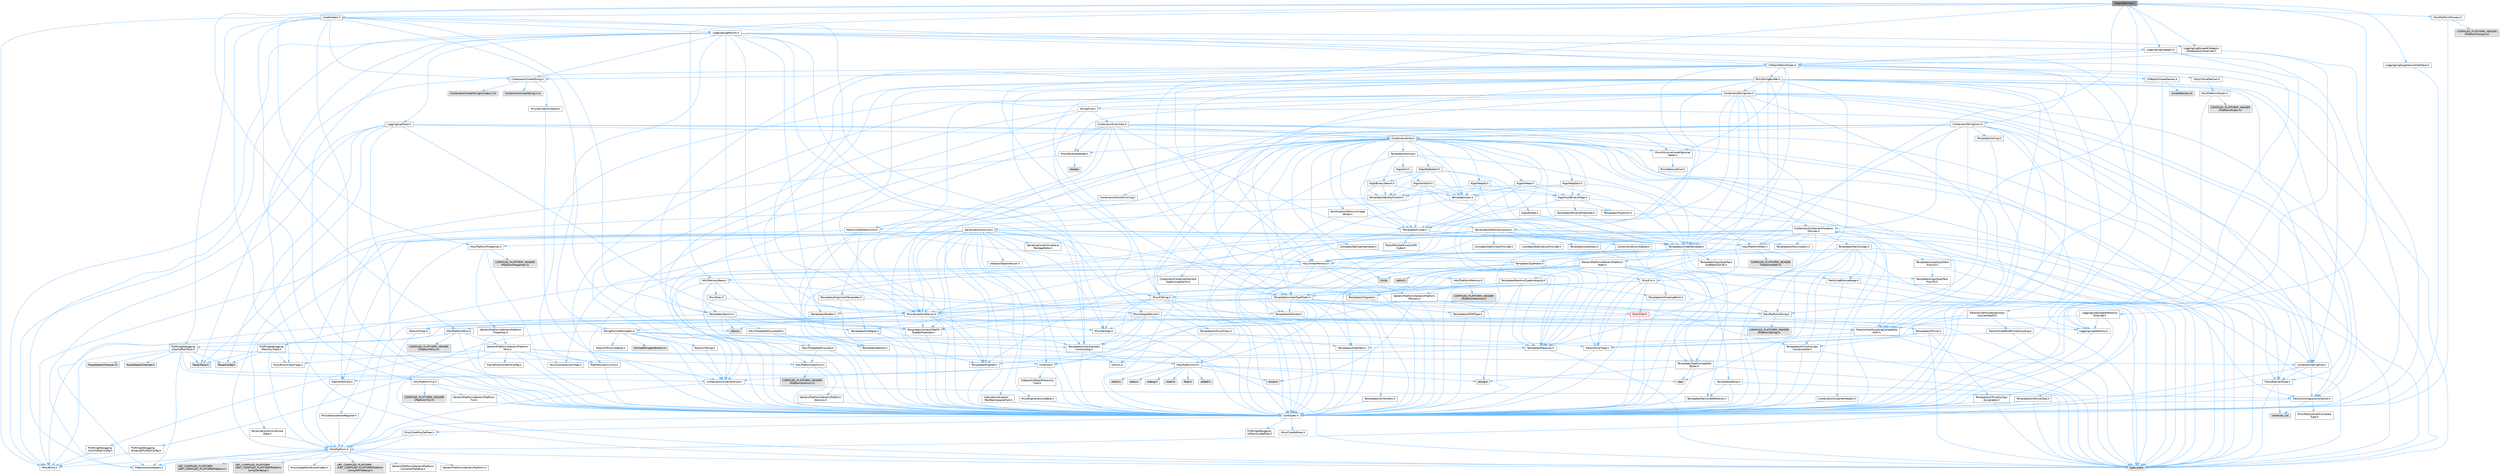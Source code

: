 digraph "OutputDevices.h"
{
 // INTERACTIVE_SVG=YES
 // LATEX_PDF_SIZE
  bgcolor="transparent";
  edge [fontname=Helvetica,fontsize=10,labelfontname=Helvetica,labelfontsize=10];
  node [fontname=Helvetica,fontsize=10,shape=box,height=0.2,width=0.4];
  Node1 [id="Node000001",label="OutputDevices.h",height=0.2,width=0.4,color="gray40", fillcolor="grey60", style="filled", fontcolor="black",tooltip=" "];
  Node1 -> Node2 [id="edge1_Node000001_Node000002",color="steelblue1",style="solid",tooltip=" "];
  Node2 [id="Node000002",label="HAL/PlatformMath.h",height=0.2,width=0.4,color="grey40", fillcolor="white", style="filled",URL="$dc/d53/PlatformMath_8h.html",tooltip=" "];
  Node2 -> Node3 [id="edge2_Node000002_Node000003",color="steelblue1",style="solid",tooltip=" "];
  Node3 [id="Node000003",label="CoreTypes.h",height=0.2,width=0.4,color="grey40", fillcolor="white", style="filled",URL="$dc/dec/CoreTypes_8h.html",tooltip=" "];
  Node3 -> Node4 [id="edge3_Node000003_Node000004",color="steelblue1",style="solid",tooltip=" "];
  Node4 [id="Node000004",label="HAL/Platform.h",height=0.2,width=0.4,color="grey40", fillcolor="white", style="filled",URL="$d9/dd0/Platform_8h.html",tooltip=" "];
  Node4 -> Node5 [id="edge4_Node000004_Node000005",color="steelblue1",style="solid",tooltip=" "];
  Node5 [id="Node000005",label="Misc/Build.h",height=0.2,width=0.4,color="grey40", fillcolor="white", style="filled",URL="$d3/dbb/Build_8h.html",tooltip=" "];
  Node4 -> Node6 [id="edge5_Node000004_Node000006",color="steelblue1",style="solid",tooltip=" "];
  Node6 [id="Node000006",label="Misc/LargeWorldCoordinates.h",height=0.2,width=0.4,color="grey40", fillcolor="white", style="filled",URL="$d2/dcb/LargeWorldCoordinates_8h.html",tooltip=" "];
  Node4 -> Node7 [id="edge6_Node000004_Node000007",color="steelblue1",style="solid",tooltip=" "];
  Node7 [id="Node000007",label="type_traits",height=0.2,width=0.4,color="grey60", fillcolor="#E0E0E0", style="filled",tooltip=" "];
  Node4 -> Node8 [id="edge7_Node000004_Node000008",color="steelblue1",style="solid",tooltip=" "];
  Node8 [id="Node000008",label="PreprocessorHelpers.h",height=0.2,width=0.4,color="grey40", fillcolor="white", style="filled",URL="$db/ddb/PreprocessorHelpers_8h.html",tooltip=" "];
  Node4 -> Node9 [id="edge8_Node000004_Node000009",color="steelblue1",style="solid",tooltip=" "];
  Node9 [id="Node000009",label="UBT_COMPILED_PLATFORM\l/UBT_COMPILED_PLATFORMPlatform\lCompilerPreSetup.h",height=0.2,width=0.4,color="grey60", fillcolor="#E0E0E0", style="filled",tooltip=" "];
  Node4 -> Node10 [id="edge9_Node000004_Node000010",color="steelblue1",style="solid",tooltip=" "];
  Node10 [id="Node000010",label="GenericPlatform/GenericPlatform\lCompilerPreSetup.h",height=0.2,width=0.4,color="grey40", fillcolor="white", style="filled",URL="$d9/dc8/GenericPlatformCompilerPreSetup_8h.html",tooltip=" "];
  Node4 -> Node11 [id="edge10_Node000004_Node000011",color="steelblue1",style="solid",tooltip=" "];
  Node11 [id="Node000011",label="GenericPlatform/GenericPlatform.h",height=0.2,width=0.4,color="grey40", fillcolor="white", style="filled",URL="$d6/d84/GenericPlatform_8h.html",tooltip=" "];
  Node4 -> Node12 [id="edge11_Node000004_Node000012",color="steelblue1",style="solid",tooltip=" "];
  Node12 [id="Node000012",label="UBT_COMPILED_PLATFORM\l/UBT_COMPILED_PLATFORMPlatform.h",height=0.2,width=0.4,color="grey60", fillcolor="#E0E0E0", style="filled",tooltip=" "];
  Node4 -> Node13 [id="edge12_Node000004_Node000013",color="steelblue1",style="solid",tooltip=" "];
  Node13 [id="Node000013",label="UBT_COMPILED_PLATFORM\l/UBT_COMPILED_PLATFORMPlatform\lCompilerSetup.h",height=0.2,width=0.4,color="grey60", fillcolor="#E0E0E0", style="filled",tooltip=" "];
  Node3 -> Node14 [id="edge13_Node000003_Node000014",color="steelblue1",style="solid",tooltip=" "];
  Node14 [id="Node000014",label="ProfilingDebugging\l/UMemoryDefines.h",height=0.2,width=0.4,color="grey40", fillcolor="white", style="filled",URL="$d2/da2/UMemoryDefines_8h.html",tooltip=" "];
  Node3 -> Node15 [id="edge14_Node000003_Node000015",color="steelblue1",style="solid",tooltip=" "];
  Node15 [id="Node000015",label="Misc/CoreMiscDefines.h",height=0.2,width=0.4,color="grey40", fillcolor="white", style="filled",URL="$da/d38/CoreMiscDefines_8h.html",tooltip=" "];
  Node15 -> Node4 [id="edge15_Node000015_Node000004",color="steelblue1",style="solid",tooltip=" "];
  Node15 -> Node8 [id="edge16_Node000015_Node000008",color="steelblue1",style="solid",tooltip=" "];
  Node3 -> Node16 [id="edge17_Node000003_Node000016",color="steelblue1",style="solid",tooltip=" "];
  Node16 [id="Node000016",label="Misc/CoreDefines.h",height=0.2,width=0.4,color="grey40", fillcolor="white", style="filled",URL="$d3/dd2/CoreDefines_8h.html",tooltip=" "];
  Node2 -> Node17 [id="edge18_Node000002_Node000017",color="steelblue1",style="solid",tooltip=" "];
  Node17 [id="Node000017",label="GenericPlatform/GenericPlatform\lMath.h",height=0.2,width=0.4,color="grey40", fillcolor="white", style="filled",URL="$d5/d79/GenericPlatformMath_8h.html",tooltip=" "];
  Node17 -> Node3 [id="edge19_Node000017_Node000003",color="steelblue1",style="solid",tooltip=" "];
  Node17 -> Node18 [id="edge20_Node000017_Node000018",color="steelblue1",style="solid",tooltip=" "];
  Node18 [id="Node000018",label="Containers/ContainersFwd.h",height=0.2,width=0.4,color="grey40", fillcolor="white", style="filled",URL="$d4/d0a/ContainersFwd_8h.html",tooltip=" "];
  Node18 -> Node4 [id="edge21_Node000018_Node000004",color="steelblue1",style="solid",tooltip=" "];
  Node18 -> Node3 [id="edge22_Node000018_Node000003",color="steelblue1",style="solid",tooltip=" "];
  Node18 -> Node19 [id="edge23_Node000018_Node000019",color="steelblue1",style="solid",tooltip=" "];
  Node19 [id="Node000019",label="Traits/IsContiguousContainer.h",height=0.2,width=0.4,color="grey40", fillcolor="white", style="filled",URL="$d5/d3c/IsContiguousContainer_8h.html",tooltip=" "];
  Node19 -> Node3 [id="edge24_Node000019_Node000003",color="steelblue1",style="solid",tooltip=" "];
  Node19 -> Node20 [id="edge25_Node000019_Node000020",color="steelblue1",style="solid",tooltip=" "];
  Node20 [id="Node000020",label="Misc/StaticAssertComplete\lType.h",height=0.2,width=0.4,color="grey40", fillcolor="white", style="filled",URL="$d5/d4e/StaticAssertCompleteType_8h.html",tooltip=" "];
  Node19 -> Node21 [id="edge26_Node000019_Node000021",color="steelblue1",style="solid",tooltip=" "];
  Node21 [id="Node000021",label="initializer_list",height=0.2,width=0.4,color="grey60", fillcolor="#E0E0E0", style="filled",tooltip=" "];
  Node17 -> Node22 [id="edge27_Node000017_Node000022",color="steelblue1",style="solid",tooltip=" "];
  Node22 [id="Node000022",label="HAL/PlatformCrt.h",height=0.2,width=0.4,color="grey40", fillcolor="white", style="filled",URL="$d8/d75/PlatformCrt_8h.html",tooltip=" "];
  Node22 -> Node23 [id="edge28_Node000022_Node000023",color="steelblue1",style="solid",tooltip=" "];
  Node23 [id="Node000023",label="new",height=0.2,width=0.4,color="grey60", fillcolor="#E0E0E0", style="filled",tooltip=" "];
  Node22 -> Node24 [id="edge29_Node000022_Node000024",color="steelblue1",style="solid",tooltip=" "];
  Node24 [id="Node000024",label="wchar.h",height=0.2,width=0.4,color="grey60", fillcolor="#E0E0E0", style="filled",tooltip=" "];
  Node22 -> Node25 [id="edge30_Node000022_Node000025",color="steelblue1",style="solid",tooltip=" "];
  Node25 [id="Node000025",label="stddef.h",height=0.2,width=0.4,color="grey60", fillcolor="#E0E0E0", style="filled",tooltip=" "];
  Node22 -> Node26 [id="edge31_Node000022_Node000026",color="steelblue1",style="solid",tooltip=" "];
  Node26 [id="Node000026",label="stdlib.h",height=0.2,width=0.4,color="grey60", fillcolor="#E0E0E0", style="filled",tooltip=" "];
  Node22 -> Node27 [id="edge32_Node000022_Node000027",color="steelblue1",style="solid",tooltip=" "];
  Node27 [id="Node000027",label="stdio.h",height=0.2,width=0.4,color="grey60", fillcolor="#E0E0E0", style="filled",tooltip=" "];
  Node22 -> Node28 [id="edge33_Node000022_Node000028",color="steelblue1",style="solid",tooltip=" "];
  Node28 [id="Node000028",label="stdarg.h",height=0.2,width=0.4,color="grey60", fillcolor="#E0E0E0", style="filled",tooltip=" "];
  Node22 -> Node29 [id="edge34_Node000022_Node000029",color="steelblue1",style="solid",tooltip=" "];
  Node29 [id="Node000029",label="math.h",height=0.2,width=0.4,color="grey60", fillcolor="#E0E0E0", style="filled",tooltip=" "];
  Node22 -> Node30 [id="edge35_Node000022_Node000030",color="steelblue1",style="solid",tooltip=" "];
  Node30 [id="Node000030",label="float.h",height=0.2,width=0.4,color="grey60", fillcolor="#E0E0E0", style="filled",tooltip=" "];
  Node22 -> Node31 [id="edge36_Node000022_Node000031",color="steelblue1",style="solid",tooltip=" "];
  Node31 [id="Node000031",label="string.h",height=0.2,width=0.4,color="grey60", fillcolor="#E0E0E0", style="filled",tooltip=" "];
  Node17 -> Node32 [id="edge37_Node000017_Node000032",color="steelblue1",style="solid",tooltip=" "];
  Node32 [id="Node000032",label="Templates/AndOrNot.h",height=0.2,width=0.4,color="grey40", fillcolor="white", style="filled",URL="$db/d0a/AndOrNot_8h.html",tooltip=" "];
  Node32 -> Node3 [id="edge38_Node000032_Node000003",color="steelblue1",style="solid",tooltip=" "];
  Node17 -> Node33 [id="edge39_Node000017_Node000033",color="steelblue1",style="solid",tooltip=" "];
  Node33 [id="Node000033",label="Templates/Decay.h",height=0.2,width=0.4,color="grey40", fillcolor="white", style="filled",URL="$dd/d0f/Decay_8h.html",tooltip=" "];
  Node33 -> Node3 [id="edge40_Node000033_Node000003",color="steelblue1",style="solid",tooltip=" "];
  Node33 -> Node34 [id="edge41_Node000033_Node000034",color="steelblue1",style="solid",tooltip=" "];
  Node34 [id="Node000034",label="Templates/RemoveReference.h",height=0.2,width=0.4,color="grey40", fillcolor="white", style="filled",URL="$da/dbe/RemoveReference_8h.html",tooltip=" "];
  Node34 -> Node3 [id="edge42_Node000034_Node000003",color="steelblue1",style="solid",tooltip=" "];
  Node33 -> Node7 [id="edge43_Node000033_Node000007",color="steelblue1",style="solid",tooltip=" "];
  Node17 -> Node35 [id="edge44_Node000017_Node000035",color="steelblue1",style="solid",tooltip=" "];
  Node35 [id="Node000035",label="Templates/IsFloatingPoint.h",height=0.2,width=0.4,color="grey40", fillcolor="white", style="filled",URL="$d3/d11/IsFloatingPoint_8h.html",tooltip=" "];
  Node35 -> Node3 [id="edge45_Node000035_Node000003",color="steelblue1",style="solid",tooltip=" "];
  Node17 -> Node36 [id="edge46_Node000017_Node000036",color="steelblue1",style="solid",tooltip=" "];
  Node36 [id="Node000036",label="Templates/UnrealTypeTraits.h",height=0.2,width=0.4,color="grey40", fillcolor="white", style="filled",URL="$d2/d2d/UnrealTypeTraits_8h.html",tooltip=" "];
  Node36 -> Node3 [id="edge47_Node000036_Node000003",color="steelblue1",style="solid",tooltip=" "];
  Node36 -> Node37 [id="edge48_Node000036_Node000037",color="steelblue1",style="solid",tooltip=" "];
  Node37 [id="Node000037",label="Templates/IsPointer.h",height=0.2,width=0.4,color="grey40", fillcolor="white", style="filled",URL="$d7/d05/IsPointer_8h.html",tooltip=" "];
  Node37 -> Node3 [id="edge49_Node000037_Node000003",color="steelblue1",style="solid",tooltip=" "];
  Node36 -> Node38 [id="edge50_Node000036_Node000038",color="steelblue1",style="solid",tooltip=" "];
  Node38 [id="Node000038",label="Misc/AssertionMacros.h",height=0.2,width=0.4,color="grey40", fillcolor="white", style="filled",URL="$d0/dfa/AssertionMacros_8h.html",tooltip=" "];
  Node38 -> Node3 [id="edge51_Node000038_Node000003",color="steelblue1",style="solid",tooltip=" "];
  Node38 -> Node4 [id="edge52_Node000038_Node000004",color="steelblue1",style="solid",tooltip=" "];
  Node38 -> Node39 [id="edge53_Node000038_Node000039",color="steelblue1",style="solid",tooltip=" "];
  Node39 [id="Node000039",label="HAL/PlatformMisc.h",height=0.2,width=0.4,color="grey40", fillcolor="white", style="filled",URL="$d0/df5/PlatformMisc_8h.html",tooltip=" "];
  Node39 -> Node3 [id="edge54_Node000039_Node000003",color="steelblue1",style="solid",tooltip=" "];
  Node39 -> Node40 [id="edge55_Node000039_Node000040",color="steelblue1",style="solid",tooltip=" "];
  Node40 [id="Node000040",label="GenericPlatform/GenericPlatform\lMisc.h",height=0.2,width=0.4,color="grey40", fillcolor="white", style="filled",URL="$db/d9a/GenericPlatformMisc_8h.html",tooltip=" "];
  Node40 -> Node41 [id="edge56_Node000040_Node000041",color="steelblue1",style="solid",tooltip=" "];
  Node41 [id="Node000041",label="Containers/StringFwd.h",height=0.2,width=0.4,color="grey40", fillcolor="white", style="filled",URL="$df/d37/StringFwd_8h.html",tooltip=" "];
  Node41 -> Node3 [id="edge57_Node000041_Node000003",color="steelblue1",style="solid",tooltip=" "];
  Node41 -> Node42 [id="edge58_Node000041_Node000042",color="steelblue1",style="solid",tooltip=" "];
  Node42 [id="Node000042",label="Traits/ElementType.h",height=0.2,width=0.4,color="grey40", fillcolor="white", style="filled",URL="$d5/d4f/ElementType_8h.html",tooltip=" "];
  Node42 -> Node4 [id="edge59_Node000042_Node000004",color="steelblue1",style="solid",tooltip=" "];
  Node42 -> Node21 [id="edge60_Node000042_Node000021",color="steelblue1",style="solid",tooltip=" "];
  Node42 -> Node7 [id="edge61_Node000042_Node000007",color="steelblue1",style="solid",tooltip=" "];
  Node41 -> Node19 [id="edge62_Node000041_Node000019",color="steelblue1",style="solid",tooltip=" "];
  Node40 -> Node43 [id="edge63_Node000040_Node000043",color="steelblue1",style="solid",tooltip=" "];
  Node43 [id="Node000043",label="CoreFwd.h",height=0.2,width=0.4,color="grey40", fillcolor="white", style="filled",URL="$d1/d1e/CoreFwd_8h.html",tooltip=" "];
  Node43 -> Node3 [id="edge64_Node000043_Node000003",color="steelblue1",style="solid",tooltip=" "];
  Node43 -> Node18 [id="edge65_Node000043_Node000018",color="steelblue1",style="solid",tooltip=" "];
  Node43 -> Node44 [id="edge66_Node000043_Node000044",color="steelblue1",style="solid",tooltip=" "];
  Node44 [id="Node000044",label="Math/MathFwd.h",height=0.2,width=0.4,color="grey40", fillcolor="white", style="filled",URL="$d2/d10/MathFwd_8h.html",tooltip=" "];
  Node44 -> Node4 [id="edge67_Node000044_Node000004",color="steelblue1",style="solid",tooltip=" "];
  Node43 -> Node45 [id="edge68_Node000043_Node000045",color="steelblue1",style="solid",tooltip=" "];
  Node45 [id="Node000045",label="UObject/UObjectHierarchy\lFwd.h",height=0.2,width=0.4,color="grey40", fillcolor="white", style="filled",URL="$d3/d13/UObjectHierarchyFwd_8h.html",tooltip=" "];
  Node40 -> Node3 [id="edge69_Node000040_Node000003",color="steelblue1",style="solid",tooltip=" "];
  Node40 -> Node46 [id="edge70_Node000040_Node000046",color="steelblue1",style="solid",tooltip=" "];
  Node46 [id="Node000046",label="FramePro/FrameProConfig.h",height=0.2,width=0.4,color="grey40", fillcolor="white", style="filled",URL="$d7/d90/FrameProConfig_8h.html",tooltip=" "];
  Node40 -> Node22 [id="edge71_Node000040_Node000022",color="steelblue1",style="solid",tooltip=" "];
  Node40 -> Node47 [id="edge72_Node000040_Node000047",color="steelblue1",style="solid",tooltip=" "];
  Node47 [id="Node000047",label="Math/NumericLimits.h",height=0.2,width=0.4,color="grey40", fillcolor="white", style="filled",URL="$df/d1b/NumericLimits_8h.html",tooltip=" "];
  Node47 -> Node3 [id="edge73_Node000047_Node000003",color="steelblue1",style="solid",tooltip=" "];
  Node40 -> Node48 [id="edge74_Node000040_Node000048",color="steelblue1",style="solid",tooltip=" "];
  Node48 [id="Node000048",label="Misc/CompressionFlags.h",height=0.2,width=0.4,color="grey40", fillcolor="white", style="filled",URL="$d9/d76/CompressionFlags_8h.html",tooltip=" "];
  Node40 -> Node49 [id="edge75_Node000040_Node000049",color="steelblue1",style="solid",tooltip=" "];
  Node49 [id="Node000049",label="Misc/EnumClassFlags.h",height=0.2,width=0.4,color="grey40", fillcolor="white", style="filled",URL="$d8/de7/EnumClassFlags_8h.html",tooltip=" "];
  Node40 -> Node50 [id="edge76_Node000040_Node000050",color="steelblue1",style="solid",tooltip=" "];
  Node50 [id="Node000050",label="ProfilingDebugging\l/CsvProfilerConfig.h",height=0.2,width=0.4,color="grey40", fillcolor="white", style="filled",URL="$d3/d88/CsvProfilerConfig_8h.html",tooltip=" "];
  Node50 -> Node5 [id="edge77_Node000050_Node000005",color="steelblue1",style="solid",tooltip=" "];
  Node40 -> Node51 [id="edge78_Node000040_Node000051",color="steelblue1",style="solid",tooltip=" "];
  Node51 [id="Node000051",label="ProfilingDebugging\l/ExternalProfilerConfig.h",height=0.2,width=0.4,color="grey40", fillcolor="white", style="filled",URL="$d3/dbb/ExternalProfilerConfig_8h.html",tooltip=" "];
  Node51 -> Node5 [id="edge79_Node000051_Node000005",color="steelblue1",style="solid",tooltip=" "];
  Node39 -> Node52 [id="edge80_Node000039_Node000052",color="steelblue1",style="solid",tooltip=" "];
  Node52 [id="Node000052",label="COMPILED_PLATFORM_HEADER\l(PlatformMisc.h)",height=0.2,width=0.4,color="grey60", fillcolor="#E0E0E0", style="filled",tooltip=" "];
  Node39 -> Node53 [id="edge81_Node000039_Node000053",color="steelblue1",style="solid",tooltip=" "];
  Node53 [id="Node000053",label="ProfilingDebugging\l/CpuProfilerTrace.h",height=0.2,width=0.4,color="grey40", fillcolor="white", style="filled",URL="$da/dcb/CpuProfilerTrace_8h.html",tooltip=" "];
  Node53 -> Node3 [id="edge82_Node000053_Node000003",color="steelblue1",style="solid",tooltip=" "];
  Node53 -> Node18 [id="edge83_Node000053_Node000018",color="steelblue1",style="solid",tooltip=" "];
  Node53 -> Node54 [id="edge84_Node000053_Node000054",color="steelblue1",style="solid",tooltip=" "];
  Node54 [id="Node000054",label="HAL/PlatformAtomics.h",height=0.2,width=0.4,color="grey40", fillcolor="white", style="filled",URL="$d3/d36/PlatformAtomics_8h.html",tooltip=" "];
  Node54 -> Node3 [id="edge85_Node000054_Node000003",color="steelblue1",style="solid",tooltip=" "];
  Node54 -> Node55 [id="edge86_Node000054_Node000055",color="steelblue1",style="solid",tooltip=" "];
  Node55 [id="Node000055",label="GenericPlatform/GenericPlatform\lAtomics.h",height=0.2,width=0.4,color="grey40", fillcolor="white", style="filled",URL="$da/d72/GenericPlatformAtomics_8h.html",tooltip=" "];
  Node55 -> Node3 [id="edge87_Node000055_Node000003",color="steelblue1",style="solid",tooltip=" "];
  Node54 -> Node56 [id="edge88_Node000054_Node000056",color="steelblue1",style="solid",tooltip=" "];
  Node56 [id="Node000056",label="COMPILED_PLATFORM_HEADER\l(PlatformAtomics.h)",height=0.2,width=0.4,color="grey60", fillcolor="#E0E0E0", style="filled",tooltip=" "];
  Node53 -> Node8 [id="edge89_Node000053_Node000008",color="steelblue1",style="solid",tooltip=" "];
  Node53 -> Node5 [id="edge90_Node000053_Node000005",color="steelblue1",style="solid",tooltip=" "];
  Node53 -> Node57 [id="edge91_Node000053_Node000057",color="steelblue1",style="solid",tooltip=" "];
  Node57 [id="Node000057",label="Trace/Config.h",height=0.2,width=0.4,color="grey60", fillcolor="#E0E0E0", style="filled",tooltip=" "];
  Node53 -> Node58 [id="edge92_Node000053_Node000058",color="steelblue1",style="solid",tooltip=" "];
  Node58 [id="Node000058",label="Trace/Detail/Channel.h",height=0.2,width=0.4,color="grey60", fillcolor="#E0E0E0", style="filled",tooltip=" "];
  Node53 -> Node59 [id="edge93_Node000053_Node000059",color="steelblue1",style="solid",tooltip=" "];
  Node59 [id="Node000059",label="Trace/Detail/Channel.inl",height=0.2,width=0.4,color="grey60", fillcolor="#E0E0E0", style="filled",tooltip=" "];
  Node53 -> Node60 [id="edge94_Node000053_Node000060",color="steelblue1",style="solid",tooltip=" "];
  Node60 [id="Node000060",label="Trace/Trace.h",height=0.2,width=0.4,color="grey60", fillcolor="#E0E0E0", style="filled",tooltip=" "];
  Node38 -> Node8 [id="edge95_Node000038_Node000008",color="steelblue1",style="solid",tooltip=" "];
  Node38 -> Node61 [id="edge96_Node000038_Node000061",color="steelblue1",style="solid",tooltip=" "];
  Node61 [id="Node000061",label="Templates/EnableIf.h",height=0.2,width=0.4,color="grey40", fillcolor="white", style="filled",URL="$d7/d60/EnableIf_8h.html",tooltip=" "];
  Node61 -> Node3 [id="edge97_Node000061_Node000003",color="steelblue1",style="solid",tooltip=" "];
  Node38 -> Node62 [id="edge98_Node000038_Node000062",color="steelblue1",style="solid",tooltip=" "];
  Node62 [id="Node000062",label="Templates/IsArrayOrRefOf\lTypeByPredicate.h",height=0.2,width=0.4,color="grey40", fillcolor="white", style="filled",URL="$d6/da1/IsArrayOrRefOfTypeByPredicate_8h.html",tooltip=" "];
  Node62 -> Node3 [id="edge99_Node000062_Node000003",color="steelblue1",style="solid",tooltip=" "];
  Node38 -> Node63 [id="edge100_Node000038_Node000063",color="steelblue1",style="solid",tooltip=" "];
  Node63 [id="Node000063",label="Templates/IsValidVariadic\lFunctionArg.h",height=0.2,width=0.4,color="grey40", fillcolor="white", style="filled",URL="$d0/dc8/IsValidVariadicFunctionArg_8h.html",tooltip=" "];
  Node63 -> Node3 [id="edge101_Node000063_Node000003",color="steelblue1",style="solid",tooltip=" "];
  Node63 -> Node64 [id="edge102_Node000063_Node000064",color="steelblue1",style="solid",tooltip=" "];
  Node64 [id="Node000064",label="IsEnum.h",height=0.2,width=0.4,color="grey40", fillcolor="white", style="filled",URL="$d4/de5/IsEnum_8h.html",tooltip=" "];
  Node63 -> Node7 [id="edge103_Node000063_Node000007",color="steelblue1",style="solid",tooltip=" "];
  Node38 -> Node65 [id="edge104_Node000038_Node000065",color="steelblue1",style="solid",tooltip=" "];
  Node65 [id="Node000065",label="Traits/IsCharEncodingCompatible\lWith.h",height=0.2,width=0.4,color="grey40", fillcolor="white", style="filled",URL="$df/dd1/IsCharEncodingCompatibleWith_8h.html",tooltip=" "];
  Node65 -> Node7 [id="edge105_Node000065_Node000007",color="steelblue1",style="solid",tooltip=" "];
  Node65 -> Node66 [id="edge106_Node000065_Node000066",color="steelblue1",style="solid",tooltip=" "];
  Node66 [id="Node000066",label="Traits/IsCharType.h",height=0.2,width=0.4,color="grey40", fillcolor="white", style="filled",URL="$db/d51/IsCharType_8h.html",tooltip=" "];
  Node66 -> Node3 [id="edge107_Node000066_Node000003",color="steelblue1",style="solid",tooltip=" "];
  Node38 -> Node67 [id="edge108_Node000038_Node000067",color="steelblue1",style="solid",tooltip=" "];
  Node67 [id="Node000067",label="Misc/VarArgs.h",height=0.2,width=0.4,color="grey40", fillcolor="white", style="filled",URL="$d5/d6f/VarArgs_8h.html",tooltip=" "];
  Node67 -> Node3 [id="edge109_Node000067_Node000003",color="steelblue1",style="solid",tooltip=" "];
  Node38 -> Node68 [id="edge110_Node000038_Node000068",color="steelblue1",style="solid",tooltip=" "];
  Node68 [id="Node000068",label="String/FormatStringSan.h",height=0.2,width=0.4,color="grey40", fillcolor="white", style="filled",URL="$d3/d8b/FormatStringSan_8h.html",tooltip=" "];
  Node68 -> Node7 [id="edge111_Node000068_Node000007",color="steelblue1",style="solid",tooltip=" "];
  Node68 -> Node3 [id="edge112_Node000068_Node000003",color="steelblue1",style="solid",tooltip=" "];
  Node68 -> Node69 [id="edge113_Node000068_Node000069",color="steelblue1",style="solid",tooltip=" "];
  Node69 [id="Node000069",label="Templates/Requires.h",height=0.2,width=0.4,color="grey40", fillcolor="white", style="filled",URL="$dc/d96/Requires_8h.html",tooltip=" "];
  Node69 -> Node61 [id="edge114_Node000069_Node000061",color="steelblue1",style="solid",tooltip=" "];
  Node69 -> Node7 [id="edge115_Node000069_Node000007",color="steelblue1",style="solid",tooltip=" "];
  Node68 -> Node70 [id="edge116_Node000068_Node000070",color="steelblue1",style="solid",tooltip=" "];
  Node70 [id="Node000070",label="Templates/Identity.h",height=0.2,width=0.4,color="grey40", fillcolor="white", style="filled",URL="$d0/dd5/Identity_8h.html",tooltip=" "];
  Node68 -> Node63 [id="edge117_Node000068_Node000063",color="steelblue1",style="solid",tooltip=" "];
  Node68 -> Node66 [id="edge118_Node000068_Node000066",color="steelblue1",style="solid",tooltip=" "];
  Node68 -> Node71 [id="edge119_Node000068_Node000071",color="steelblue1",style="solid",tooltip=" "];
  Node71 [id="Node000071",label="Traits/IsTEnumAsByte.h",height=0.2,width=0.4,color="grey40", fillcolor="white", style="filled",URL="$d1/de6/IsTEnumAsByte_8h.html",tooltip=" "];
  Node68 -> Node72 [id="edge120_Node000068_Node000072",color="steelblue1",style="solid",tooltip=" "];
  Node72 [id="Node000072",label="Traits/IsTString.h",height=0.2,width=0.4,color="grey40", fillcolor="white", style="filled",URL="$d0/df8/IsTString_8h.html",tooltip=" "];
  Node72 -> Node18 [id="edge121_Node000072_Node000018",color="steelblue1",style="solid",tooltip=" "];
  Node68 -> Node18 [id="edge122_Node000068_Node000018",color="steelblue1",style="solid",tooltip=" "];
  Node68 -> Node73 [id="edge123_Node000068_Node000073",color="steelblue1",style="solid",tooltip=" "];
  Node73 [id="Node000073",label="FormatStringSanErrors.inl",height=0.2,width=0.4,color="grey60", fillcolor="#E0E0E0", style="filled",tooltip=" "];
  Node38 -> Node74 [id="edge124_Node000038_Node000074",color="steelblue1",style="solid",tooltip=" "];
  Node74 [id="Node000074",label="atomic",height=0.2,width=0.4,color="grey60", fillcolor="#E0E0E0", style="filled",tooltip=" "];
  Node36 -> Node32 [id="edge125_Node000036_Node000032",color="steelblue1",style="solid",tooltip=" "];
  Node36 -> Node61 [id="edge126_Node000036_Node000061",color="steelblue1",style="solid",tooltip=" "];
  Node36 -> Node75 [id="edge127_Node000036_Node000075",color="steelblue1",style="solid",tooltip=" "];
  Node75 [id="Node000075",label="Templates/IsArithmetic.h",height=0.2,width=0.4,color="grey40", fillcolor="white", style="filled",URL="$d2/d5d/IsArithmetic_8h.html",tooltip=" "];
  Node75 -> Node3 [id="edge128_Node000075_Node000003",color="steelblue1",style="solid",tooltip=" "];
  Node36 -> Node64 [id="edge129_Node000036_Node000064",color="steelblue1",style="solid",tooltip=" "];
  Node36 -> Node76 [id="edge130_Node000036_Node000076",color="steelblue1",style="solid",tooltip=" "];
  Node76 [id="Node000076",label="Templates/Models.h",height=0.2,width=0.4,color="grey40", fillcolor="white", style="filled",URL="$d3/d0c/Models_8h.html",tooltip=" "];
  Node76 -> Node70 [id="edge131_Node000076_Node000070",color="steelblue1",style="solid",tooltip=" "];
  Node36 -> Node77 [id="edge132_Node000036_Node000077",color="steelblue1",style="solid",tooltip=" "];
  Node77 [id="Node000077",label="Templates/IsPODType.h",height=0.2,width=0.4,color="grey40", fillcolor="white", style="filled",URL="$d7/db1/IsPODType_8h.html",tooltip=" "];
  Node77 -> Node3 [id="edge133_Node000077_Node000003",color="steelblue1",style="solid",tooltip=" "];
  Node36 -> Node78 [id="edge134_Node000036_Node000078",color="steelblue1",style="solid",tooltip=" "];
  Node78 [id="Node000078",label="Templates/IsUECoreType.h",height=0.2,width=0.4,color="grey40", fillcolor="white", style="filled",URL="$d1/db8/IsUECoreType_8h.html",tooltip=" "];
  Node78 -> Node3 [id="edge135_Node000078_Node000003",color="steelblue1",style="solid",tooltip=" "];
  Node78 -> Node7 [id="edge136_Node000078_Node000007",color="steelblue1",style="solid",tooltip=" "];
  Node36 -> Node79 [id="edge137_Node000036_Node000079",color="steelblue1",style="solid",tooltip=" "];
  Node79 [id="Node000079",label="Templates/IsTriviallyCopy\lConstructible.h",height=0.2,width=0.4,color="grey40", fillcolor="white", style="filled",URL="$d3/d78/IsTriviallyCopyConstructible_8h.html",tooltip=" "];
  Node79 -> Node3 [id="edge138_Node000079_Node000003",color="steelblue1",style="solid",tooltip=" "];
  Node79 -> Node7 [id="edge139_Node000079_Node000007",color="steelblue1",style="solid",tooltip=" "];
  Node17 -> Node69 [id="edge140_Node000017_Node000069",color="steelblue1",style="solid",tooltip=" "];
  Node17 -> Node80 [id="edge141_Node000017_Node000080",color="steelblue1",style="solid",tooltip=" "];
  Node80 [id="Node000080",label="Templates/ResolveTypeAmbiguity.h",height=0.2,width=0.4,color="grey40", fillcolor="white", style="filled",URL="$df/d1f/ResolveTypeAmbiguity_8h.html",tooltip=" "];
  Node80 -> Node3 [id="edge142_Node000080_Node000003",color="steelblue1",style="solid",tooltip=" "];
  Node80 -> Node35 [id="edge143_Node000080_Node000035",color="steelblue1",style="solid",tooltip=" "];
  Node80 -> Node36 [id="edge144_Node000080_Node000036",color="steelblue1",style="solid",tooltip=" "];
  Node80 -> Node81 [id="edge145_Node000080_Node000081",color="steelblue1",style="solid",tooltip=" "];
  Node81 [id="Node000081",label="Templates/IsSigned.h",height=0.2,width=0.4,color="grey40", fillcolor="white", style="filled",URL="$d8/dd8/IsSigned_8h.html",tooltip=" "];
  Node81 -> Node3 [id="edge146_Node000081_Node000003",color="steelblue1",style="solid",tooltip=" "];
  Node80 -> Node82 [id="edge147_Node000080_Node000082",color="steelblue1",style="solid",tooltip=" "];
  Node82 [id="Node000082",label="Templates/IsIntegral.h",height=0.2,width=0.4,color="grey40", fillcolor="white", style="filled",URL="$da/d64/IsIntegral_8h.html",tooltip=" "];
  Node82 -> Node3 [id="edge148_Node000082_Node000003",color="steelblue1",style="solid",tooltip=" "];
  Node80 -> Node69 [id="edge149_Node000080_Node000069",color="steelblue1",style="solid",tooltip=" "];
  Node17 -> Node83 [id="edge150_Node000017_Node000083",color="steelblue1",style="solid",tooltip=" "];
  Node83 [id="Node000083",label="Templates/TypeCompatible\lBytes.h",height=0.2,width=0.4,color="grey40", fillcolor="white", style="filled",URL="$df/d0a/TypeCompatibleBytes_8h.html",tooltip=" "];
  Node83 -> Node3 [id="edge151_Node000083_Node000003",color="steelblue1",style="solid",tooltip=" "];
  Node83 -> Node31 [id="edge152_Node000083_Node000031",color="steelblue1",style="solid",tooltip=" "];
  Node83 -> Node23 [id="edge153_Node000083_Node000023",color="steelblue1",style="solid",tooltip=" "];
  Node83 -> Node7 [id="edge154_Node000083_Node000007",color="steelblue1",style="solid",tooltip=" "];
  Node17 -> Node84 [id="edge155_Node000017_Node000084",color="steelblue1",style="solid",tooltip=" "];
  Node84 [id="Node000084",label="limits",height=0.2,width=0.4,color="grey60", fillcolor="#E0E0E0", style="filled",tooltip=" "];
  Node17 -> Node7 [id="edge156_Node000017_Node000007",color="steelblue1",style="solid",tooltip=" "];
  Node2 -> Node85 [id="edge157_Node000002_Node000085",color="steelblue1",style="solid",tooltip=" "];
  Node85 [id="Node000085",label="COMPILED_PLATFORM_HEADER\l(PlatformMath.h)",height=0.2,width=0.4,color="grey60", fillcolor="#E0E0E0", style="filled",tooltip=" "];
  Node1 -> Node86 [id="edge158_Node000001_Node000086",color="steelblue1",style="solid",tooltip=" "];
  Node86 [id="Node000086",label="HAL/MemoryBase.h",height=0.2,width=0.4,color="grey40", fillcolor="white", style="filled",URL="$d6/d9f/MemoryBase_8h.html",tooltip=" "];
  Node86 -> Node3 [id="edge159_Node000086_Node000003",color="steelblue1",style="solid",tooltip=" "];
  Node86 -> Node54 [id="edge160_Node000086_Node000054",color="steelblue1",style="solid",tooltip=" "];
  Node86 -> Node22 [id="edge161_Node000086_Node000022",color="steelblue1",style="solid",tooltip=" "];
  Node86 -> Node87 [id="edge162_Node000086_Node000087",color="steelblue1",style="solid",tooltip=" "];
  Node87 [id="Node000087",label="Misc/Exec.h",height=0.2,width=0.4,color="grey40", fillcolor="white", style="filled",URL="$de/ddb/Exec_8h.html",tooltip=" "];
  Node87 -> Node3 [id="edge163_Node000087_Node000003",color="steelblue1",style="solid",tooltip=" "];
  Node87 -> Node38 [id="edge164_Node000087_Node000038",color="steelblue1",style="solid",tooltip=" "];
  Node86 -> Node88 [id="edge165_Node000086_Node000088",color="steelblue1",style="solid",tooltip=" "];
  Node88 [id="Node000088",label="Misc/OutputDevice.h",height=0.2,width=0.4,color="grey40", fillcolor="white", style="filled",URL="$d7/d32/OutputDevice_8h.html",tooltip=" "];
  Node88 -> Node43 [id="edge166_Node000088_Node000043",color="steelblue1",style="solid",tooltip=" "];
  Node88 -> Node3 [id="edge167_Node000088_Node000003",color="steelblue1",style="solid",tooltip=" "];
  Node88 -> Node89 [id="edge168_Node000088_Node000089",color="steelblue1",style="solid",tooltip=" "];
  Node89 [id="Node000089",label="Logging/LogVerbosity.h",height=0.2,width=0.4,color="grey40", fillcolor="white", style="filled",URL="$d2/d8f/LogVerbosity_8h.html",tooltip=" "];
  Node89 -> Node3 [id="edge169_Node000089_Node000003",color="steelblue1",style="solid",tooltip=" "];
  Node88 -> Node67 [id="edge170_Node000088_Node000067",color="steelblue1",style="solid",tooltip=" "];
  Node88 -> Node62 [id="edge171_Node000088_Node000062",color="steelblue1",style="solid",tooltip=" "];
  Node88 -> Node63 [id="edge172_Node000088_Node000063",color="steelblue1",style="solid",tooltip=" "];
  Node88 -> Node65 [id="edge173_Node000088_Node000065",color="steelblue1",style="solid",tooltip=" "];
  Node86 -> Node90 [id="edge174_Node000086_Node000090",color="steelblue1",style="solid",tooltip=" "];
  Node90 [id="Node000090",label="Templates/Atomic.h",height=0.2,width=0.4,color="grey40", fillcolor="white", style="filled",URL="$d3/d91/Atomic_8h.html",tooltip=" "];
  Node90 -> Node91 [id="edge175_Node000090_Node000091",color="steelblue1",style="solid",tooltip=" "];
  Node91 [id="Node000091",label="HAL/ThreadSafeCounter.h",height=0.2,width=0.4,color="grey40", fillcolor="white", style="filled",URL="$dc/dc9/ThreadSafeCounter_8h.html",tooltip=" "];
  Node91 -> Node3 [id="edge176_Node000091_Node000003",color="steelblue1",style="solid",tooltip=" "];
  Node91 -> Node54 [id="edge177_Node000091_Node000054",color="steelblue1",style="solid",tooltip=" "];
  Node90 -> Node92 [id="edge178_Node000090_Node000092",color="steelblue1",style="solid",tooltip=" "];
  Node92 [id="Node000092",label="HAL/ThreadSafeCounter64.h",height=0.2,width=0.4,color="grey40", fillcolor="white", style="filled",URL="$d0/d12/ThreadSafeCounter64_8h.html",tooltip=" "];
  Node92 -> Node3 [id="edge179_Node000092_Node000003",color="steelblue1",style="solid",tooltip=" "];
  Node92 -> Node91 [id="edge180_Node000092_Node000091",color="steelblue1",style="solid",tooltip=" "];
  Node90 -> Node82 [id="edge181_Node000090_Node000082",color="steelblue1",style="solid",tooltip=" "];
  Node90 -> Node93 [id="edge182_Node000090_Node000093",color="steelblue1",style="solid",tooltip=" "];
  Node93 [id="Node000093",label="Templates/IsTrivial.h",height=0.2,width=0.4,color="grey40", fillcolor="white", style="filled",URL="$da/d4c/IsTrivial_8h.html",tooltip=" "];
  Node93 -> Node32 [id="edge183_Node000093_Node000032",color="steelblue1",style="solid",tooltip=" "];
  Node93 -> Node79 [id="edge184_Node000093_Node000079",color="steelblue1",style="solid",tooltip=" "];
  Node93 -> Node94 [id="edge185_Node000093_Node000094",color="steelblue1",style="solid",tooltip=" "];
  Node94 [id="Node000094",label="Templates/IsTriviallyCopy\lAssignable.h",height=0.2,width=0.4,color="grey40", fillcolor="white", style="filled",URL="$d2/df2/IsTriviallyCopyAssignable_8h.html",tooltip=" "];
  Node94 -> Node3 [id="edge186_Node000094_Node000003",color="steelblue1",style="solid",tooltip=" "];
  Node94 -> Node7 [id="edge187_Node000094_Node000007",color="steelblue1",style="solid",tooltip=" "];
  Node93 -> Node7 [id="edge188_Node000093_Node000007",color="steelblue1",style="solid",tooltip=" "];
  Node90 -> Node95 [id="edge189_Node000090_Node000095",color="steelblue1",style="solid",tooltip=" "];
  Node95 [id="Node000095",label="Traits/IntType.h",height=0.2,width=0.4,color="grey40", fillcolor="white", style="filled",URL="$d7/deb/IntType_8h.html",tooltip=" "];
  Node95 -> Node4 [id="edge190_Node000095_Node000004",color="steelblue1",style="solid",tooltip=" "];
  Node90 -> Node74 [id="edge191_Node000090_Node000074",color="steelblue1",style="solid",tooltip=" "];
  Node1 -> Node39 [id="edge192_Node000001_Node000039",color="steelblue1",style="solid",tooltip=" "];
  Node1 -> Node96 [id="edge193_Node000001_Node000096",color="steelblue1",style="solid",tooltip=" "];
  Node96 [id="Node000096",label="HAL/UnrealMemory.h",height=0.2,width=0.4,color="grey40", fillcolor="white", style="filled",URL="$d9/d96/UnrealMemory_8h.html",tooltip=" "];
  Node96 -> Node3 [id="edge194_Node000096_Node000003",color="steelblue1",style="solid",tooltip=" "];
  Node96 -> Node97 [id="edge195_Node000096_Node000097",color="steelblue1",style="solid",tooltip=" "];
  Node97 [id="Node000097",label="GenericPlatform/GenericPlatform\lMemory.h",height=0.2,width=0.4,color="grey40", fillcolor="white", style="filled",URL="$dd/d22/GenericPlatformMemory_8h.html",tooltip=" "];
  Node97 -> Node43 [id="edge196_Node000097_Node000043",color="steelblue1",style="solid",tooltip=" "];
  Node97 -> Node3 [id="edge197_Node000097_Node000003",color="steelblue1",style="solid",tooltip=" "];
  Node97 -> Node98 [id="edge198_Node000097_Node000098",color="steelblue1",style="solid",tooltip=" "];
  Node98 [id="Node000098",label="HAL/PlatformString.h",height=0.2,width=0.4,color="grey40", fillcolor="white", style="filled",URL="$db/db5/PlatformString_8h.html",tooltip=" "];
  Node98 -> Node3 [id="edge199_Node000098_Node000003",color="steelblue1",style="solid",tooltip=" "];
  Node98 -> Node99 [id="edge200_Node000098_Node000099",color="steelblue1",style="solid",tooltip=" "];
  Node99 [id="Node000099",label="COMPILED_PLATFORM_HEADER\l(PlatformString.h)",height=0.2,width=0.4,color="grey60", fillcolor="#E0E0E0", style="filled",tooltip=" "];
  Node97 -> Node31 [id="edge201_Node000097_Node000031",color="steelblue1",style="solid",tooltip=" "];
  Node97 -> Node24 [id="edge202_Node000097_Node000024",color="steelblue1",style="solid",tooltip=" "];
  Node96 -> Node86 [id="edge203_Node000096_Node000086",color="steelblue1",style="solid",tooltip=" "];
  Node96 -> Node100 [id="edge204_Node000096_Node000100",color="steelblue1",style="solid",tooltip=" "];
  Node100 [id="Node000100",label="HAL/PlatformMemory.h",height=0.2,width=0.4,color="grey40", fillcolor="white", style="filled",URL="$de/d68/PlatformMemory_8h.html",tooltip=" "];
  Node100 -> Node3 [id="edge205_Node000100_Node000003",color="steelblue1",style="solid",tooltip=" "];
  Node100 -> Node97 [id="edge206_Node000100_Node000097",color="steelblue1",style="solid",tooltip=" "];
  Node100 -> Node101 [id="edge207_Node000100_Node000101",color="steelblue1",style="solid",tooltip=" "];
  Node101 [id="Node000101",label="COMPILED_PLATFORM_HEADER\l(PlatformMemory.h)",height=0.2,width=0.4,color="grey60", fillcolor="#E0E0E0", style="filled",tooltip=" "];
  Node96 -> Node102 [id="edge208_Node000096_Node000102",color="steelblue1",style="solid",tooltip=" "];
  Node102 [id="Node000102",label="ProfilingDebugging\l/MemoryTrace.h",height=0.2,width=0.4,color="grey40", fillcolor="white", style="filled",URL="$da/dd7/MemoryTrace_8h.html",tooltip=" "];
  Node102 -> Node4 [id="edge209_Node000102_Node000004",color="steelblue1",style="solid",tooltip=" "];
  Node102 -> Node49 [id="edge210_Node000102_Node000049",color="steelblue1",style="solid",tooltip=" "];
  Node102 -> Node57 [id="edge211_Node000102_Node000057",color="steelblue1",style="solid",tooltip=" "];
  Node102 -> Node60 [id="edge212_Node000102_Node000060",color="steelblue1",style="solid",tooltip=" "];
  Node96 -> Node37 [id="edge213_Node000096_Node000037",color="steelblue1",style="solid",tooltip=" "];
  Node1 -> Node98 [id="edge214_Node000001_Node000098",color="steelblue1",style="solid",tooltip=" "];
  Node1 -> Node103 [id="edge215_Node000001_Node000103",color="steelblue1",style="solid",tooltip=" "];
  Node103 [id="Node000103",label="HAL/PlatformProperties.h",height=0.2,width=0.4,color="grey40", fillcolor="white", style="filled",URL="$d9/db0/PlatformProperties_8h.html",tooltip=" "];
  Node103 -> Node3 [id="edge216_Node000103_Node000003",color="steelblue1",style="solid",tooltip=" "];
  Node103 -> Node104 [id="edge217_Node000103_Node000104",color="steelblue1",style="solid",tooltip=" "];
  Node104 [id="Node000104",label="GenericPlatform/GenericPlatform\lProperties.h",height=0.2,width=0.4,color="grey40", fillcolor="white", style="filled",URL="$d2/dcd/GenericPlatformProperties_8h.html",tooltip=" "];
  Node104 -> Node3 [id="edge218_Node000104_Node000003",color="steelblue1",style="solid",tooltip=" "];
  Node104 -> Node40 [id="edge219_Node000104_Node000040",color="steelblue1",style="solid",tooltip=" "];
  Node103 -> Node105 [id="edge220_Node000103_Node000105",color="steelblue1",style="solid",tooltip=" "];
  Node105 [id="Node000105",label="COMPILED_PLATFORM_HEADER\l(PlatformProperties.h)",height=0.2,width=0.4,color="grey60", fillcolor="#E0E0E0", style="filled",tooltip=" "];
  Node1 -> Node106 [id="edge221_Node000001_Node000106",color="steelblue1",style="solid",tooltip=" "];
  Node106 [id="Node000106",label="HAL/PlatformProcess.h",height=0.2,width=0.4,color="grey40", fillcolor="white", style="filled",URL="$d7/d52/PlatformProcess_8h.html",tooltip=" "];
  Node106 -> Node3 [id="edge222_Node000106_Node000003",color="steelblue1",style="solid",tooltip=" "];
  Node106 -> Node107 [id="edge223_Node000106_Node000107",color="steelblue1",style="solid",tooltip=" "];
  Node107 [id="Node000107",label="COMPILED_PLATFORM_HEADER\l(PlatformProcess.h)",height=0.2,width=0.4,color="grey60", fillcolor="#E0E0E0", style="filled",tooltip=" "];
  Node1 -> Node108 [id="edge224_Node000001_Node000108",color="steelblue1",style="solid",tooltip=" "];
  Node108 [id="Node000108",label="Logging/LogCategory.h",height=0.2,width=0.4,color="grey40", fillcolor="white", style="filled",URL="$d9/d36/LogCategory_8h.html",tooltip=" "];
  Node108 -> Node3 [id="edge225_Node000108_Node000003",color="steelblue1",style="solid",tooltip=" "];
  Node108 -> Node89 [id="edge226_Node000108_Node000089",color="steelblue1",style="solid",tooltip=" "];
  Node108 -> Node109 [id="edge227_Node000108_Node000109",color="steelblue1",style="solid",tooltip=" "];
  Node109 [id="Node000109",label="UObject/NameTypes.h",height=0.2,width=0.4,color="grey40", fillcolor="white", style="filled",URL="$d6/d35/NameTypes_8h.html",tooltip=" "];
  Node109 -> Node3 [id="edge228_Node000109_Node000003",color="steelblue1",style="solid",tooltip=" "];
  Node109 -> Node38 [id="edge229_Node000109_Node000038",color="steelblue1",style="solid",tooltip=" "];
  Node109 -> Node96 [id="edge230_Node000109_Node000096",color="steelblue1",style="solid",tooltip=" "];
  Node109 -> Node36 [id="edge231_Node000109_Node000036",color="steelblue1",style="solid",tooltip=" "];
  Node109 -> Node110 [id="edge232_Node000109_Node000110",color="steelblue1",style="solid",tooltip=" "];
  Node110 [id="Node000110",label="Templates/UnrealTemplate.h",height=0.2,width=0.4,color="grey40", fillcolor="white", style="filled",URL="$d4/d24/UnrealTemplate_8h.html",tooltip=" "];
  Node110 -> Node3 [id="edge233_Node000110_Node000003",color="steelblue1",style="solid",tooltip=" "];
  Node110 -> Node37 [id="edge234_Node000110_Node000037",color="steelblue1",style="solid",tooltip=" "];
  Node110 -> Node96 [id="edge235_Node000110_Node000096",color="steelblue1",style="solid",tooltip=" "];
  Node110 -> Node111 [id="edge236_Node000110_Node000111",color="steelblue1",style="solid",tooltip=" "];
  Node111 [id="Node000111",label="Templates/CopyQualifiers\lAndRefsFromTo.h",height=0.2,width=0.4,color="grey40", fillcolor="white", style="filled",URL="$d3/db3/CopyQualifiersAndRefsFromTo_8h.html",tooltip=" "];
  Node111 -> Node112 [id="edge237_Node000111_Node000112",color="steelblue1",style="solid",tooltip=" "];
  Node112 [id="Node000112",label="Templates/CopyQualifiers\lFromTo.h",height=0.2,width=0.4,color="grey40", fillcolor="white", style="filled",URL="$d5/db4/CopyQualifiersFromTo_8h.html",tooltip=" "];
  Node110 -> Node36 [id="edge238_Node000110_Node000036",color="steelblue1",style="solid",tooltip=" "];
  Node110 -> Node34 [id="edge239_Node000110_Node000034",color="steelblue1",style="solid",tooltip=" "];
  Node110 -> Node69 [id="edge240_Node000110_Node000069",color="steelblue1",style="solid",tooltip=" "];
  Node110 -> Node83 [id="edge241_Node000110_Node000083",color="steelblue1",style="solid",tooltip=" "];
  Node110 -> Node70 [id="edge242_Node000110_Node000070",color="steelblue1",style="solid",tooltip=" "];
  Node110 -> Node19 [id="edge243_Node000110_Node000019",color="steelblue1",style="solid",tooltip=" "];
  Node110 -> Node113 [id="edge244_Node000110_Node000113",color="steelblue1",style="solid",tooltip=" "];
  Node113 [id="Node000113",label="Traits/UseBitwiseSwap.h",height=0.2,width=0.4,color="grey40", fillcolor="white", style="filled",URL="$db/df3/UseBitwiseSwap_8h.html",tooltip=" "];
  Node113 -> Node3 [id="edge245_Node000113_Node000003",color="steelblue1",style="solid",tooltip=" "];
  Node113 -> Node7 [id="edge246_Node000113_Node000007",color="steelblue1",style="solid",tooltip=" "];
  Node110 -> Node7 [id="edge247_Node000110_Node000007",color="steelblue1",style="solid",tooltip=" "];
  Node109 -> Node114 [id="edge248_Node000109_Node000114",color="steelblue1",style="solid",tooltip=" "];
  Node114 [id="Node000114",label="Containers/UnrealString.h",height=0.2,width=0.4,color="grey40", fillcolor="white", style="filled",URL="$d5/dba/UnrealString_8h.html",tooltip=" "];
  Node114 -> Node115 [id="edge249_Node000114_Node000115",color="steelblue1",style="solid",tooltip=" "];
  Node115 [id="Node000115",label="Containers/UnrealStringIncludes.h.inl",height=0.2,width=0.4,color="grey60", fillcolor="#E0E0E0", style="filled",tooltip=" "];
  Node114 -> Node116 [id="edge250_Node000114_Node000116",color="steelblue1",style="solid",tooltip=" "];
  Node116 [id="Node000116",label="Containers/UnrealString.h.inl",height=0.2,width=0.4,color="grey60", fillcolor="#E0E0E0", style="filled",tooltip=" "];
  Node114 -> Node117 [id="edge251_Node000114_Node000117",color="steelblue1",style="solid",tooltip=" "];
  Node117 [id="Node000117",label="Misc/StringFormatArg.h",height=0.2,width=0.4,color="grey40", fillcolor="white", style="filled",URL="$d2/d16/StringFormatArg_8h.html",tooltip=" "];
  Node117 -> Node18 [id="edge252_Node000117_Node000018",color="steelblue1",style="solid",tooltip=" "];
  Node109 -> Node118 [id="edge253_Node000109_Node000118",color="steelblue1",style="solid",tooltip=" "];
  Node118 [id="Node000118",label="HAL/CriticalSection.h",height=0.2,width=0.4,color="grey40", fillcolor="white", style="filled",URL="$d6/d90/CriticalSection_8h.html",tooltip=" "];
  Node118 -> Node119 [id="edge254_Node000118_Node000119",color="steelblue1",style="solid",tooltip=" "];
  Node119 [id="Node000119",label="HAL/PlatformMutex.h",height=0.2,width=0.4,color="grey40", fillcolor="white", style="filled",URL="$d9/d0b/PlatformMutex_8h.html",tooltip=" "];
  Node119 -> Node3 [id="edge255_Node000119_Node000003",color="steelblue1",style="solid",tooltip=" "];
  Node119 -> Node120 [id="edge256_Node000119_Node000120",color="steelblue1",style="solid",tooltip=" "];
  Node120 [id="Node000120",label="COMPILED_PLATFORM_HEADER\l(PlatformMutex.h)",height=0.2,width=0.4,color="grey60", fillcolor="#E0E0E0", style="filled",tooltip=" "];
  Node109 -> Node121 [id="edge257_Node000109_Node000121",color="steelblue1",style="solid",tooltip=" "];
  Node121 [id="Node000121",label="Containers/StringConv.h",height=0.2,width=0.4,color="grey40", fillcolor="white", style="filled",URL="$d3/ddf/StringConv_8h.html",tooltip=" "];
  Node121 -> Node3 [id="edge258_Node000121_Node000003",color="steelblue1",style="solid",tooltip=" "];
  Node121 -> Node38 [id="edge259_Node000121_Node000038",color="steelblue1",style="solid",tooltip=" "];
  Node121 -> Node122 [id="edge260_Node000121_Node000122",color="steelblue1",style="solid",tooltip=" "];
  Node122 [id="Node000122",label="Containers/ContainerAllocation\lPolicies.h",height=0.2,width=0.4,color="grey40", fillcolor="white", style="filled",URL="$d7/dff/ContainerAllocationPolicies_8h.html",tooltip=" "];
  Node122 -> Node3 [id="edge261_Node000122_Node000003",color="steelblue1",style="solid",tooltip=" "];
  Node122 -> Node123 [id="edge262_Node000122_Node000123",color="steelblue1",style="solid",tooltip=" "];
  Node123 [id="Node000123",label="Containers/ContainerHelpers.h",height=0.2,width=0.4,color="grey40", fillcolor="white", style="filled",URL="$d7/d33/ContainerHelpers_8h.html",tooltip=" "];
  Node123 -> Node3 [id="edge263_Node000123_Node000003",color="steelblue1",style="solid",tooltip=" "];
  Node122 -> Node122 [id="edge264_Node000122_Node000122",color="steelblue1",style="solid",tooltip=" "];
  Node122 -> Node2 [id="edge265_Node000122_Node000002",color="steelblue1",style="solid",tooltip=" "];
  Node122 -> Node96 [id="edge266_Node000122_Node000096",color="steelblue1",style="solid",tooltip=" "];
  Node122 -> Node47 [id="edge267_Node000122_Node000047",color="steelblue1",style="solid",tooltip=" "];
  Node122 -> Node38 [id="edge268_Node000122_Node000038",color="steelblue1",style="solid",tooltip=" "];
  Node122 -> Node124 [id="edge269_Node000122_Node000124",color="steelblue1",style="solid",tooltip=" "];
  Node124 [id="Node000124",label="Templates/IsPolymorphic.h",height=0.2,width=0.4,color="grey40", fillcolor="white", style="filled",URL="$dc/d20/IsPolymorphic_8h.html",tooltip=" "];
  Node122 -> Node125 [id="edge270_Node000122_Node000125",color="steelblue1",style="solid",tooltip=" "];
  Node125 [id="Node000125",label="Templates/MemoryOps.h",height=0.2,width=0.4,color="grey40", fillcolor="white", style="filled",URL="$db/dea/MemoryOps_8h.html",tooltip=" "];
  Node125 -> Node3 [id="edge271_Node000125_Node000003",color="steelblue1",style="solid",tooltip=" "];
  Node125 -> Node96 [id="edge272_Node000125_Node000096",color="steelblue1",style="solid",tooltip=" "];
  Node125 -> Node94 [id="edge273_Node000125_Node000094",color="steelblue1",style="solid",tooltip=" "];
  Node125 -> Node79 [id="edge274_Node000125_Node000079",color="steelblue1",style="solid",tooltip=" "];
  Node125 -> Node69 [id="edge275_Node000125_Node000069",color="steelblue1",style="solid",tooltip=" "];
  Node125 -> Node36 [id="edge276_Node000125_Node000036",color="steelblue1",style="solid",tooltip=" "];
  Node125 -> Node113 [id="edge277_Node000125_Node000113",color="steelblue1",style="solid",tooltip=" "];
  Node125 -> Node23 [id="edge278_Node000125_Node000023",color="steelblue1",style="solid",tooltip=" "];
  Node125 -> Node7 [id="edge279_Node000125_Node000007",color="steelblue1",style="solid",tooltip=" "];
  Node122 -> Node83 [id="edge280_Node000122_Node000083",color="steelblue1",style="solid",tooltip=" "];
  Node122 -> Node7 [id="edge281_Node000122_Node000007",color="steelblue1",style="solid",tooltip=" "];
  Node121 -> Node126 [id="edge282_Node000121_Node000126",color="steelblue1",style="solid",tooltip=" "];
  Node126 [id="Node000126",label="Containers/Array.h",height=0.2,width=0.4,color="grey40", fillcolor="white", style="filled",URL="$df/dd0/Array_8h.html",tooltip=" "];
  Node126 -> Node3 [id="edge283_Node000126_Node000003",color="steelblue1",style="solid",tooltip=" "];
  Node126 -> Node38 [id="edge284_Node000126_Node000038",color="steelblue1",style="solid",tooltip=" "];
  Node126 -> Node127 [id="edge285_Node000126_Node000127",color="steelblue1",style="solid",tooltip=" "];
  Node127 [id="Node000127",label="Misc/IntrusiveUnsetOptional\lState.h",height=0.2,width=0.4,color="grey40", fillcolor="white", style="filled",URL="$d2/d0a/IntrusiveUnsetOptionalState_8h.html",tooltip=" "];
  Node127 -> Node128 [id="edge286_Node000127_Node000128",color="steelblue1",style="solid",tooltip=" "];
  Node128 [id="Node000128",label="Misc/OptionalFwd.h",height=0.2,width=0.4,color="grey40", fillcolor="white", style="filled",URL="$dc/d50/OptionalFwd_8h.html",tooltip=" "];
  Node126 -> Node129 [id="edge287_Node000126_Node000129",color="steelblue1",style="solid",tooltip=" "];
  Node129 [id="Node000129",label="Misc/ReverseIterate.h",height=0.2,width=0.4,color="grey40", fillcolor="white", style="filled",URL="$db/de3/ReverseIterate_8h.html",tooltip=" "];
  Node129 -> Node4 [id="edge288_Node000129_Node000004",color="steelblue1",style="solid",tooltip=" "];
  Node129 -> Node130 [id="edge289_Node000129_Node000130",color="steelblue1",style="solid",tooltip=" "];
  Node130 [id="Node000130",label="iterator",height=0.2,width=0.4,color="grey60", fillcolor="#E0E0E0", style="filled",tooltip=" "];
  Node126 -> Node96 [id="edge290_Node000126_Node000096",color="steelblue1",style="solid",tooltip=" "];
  Node126 -> Node36 [id="edge291_Node000126_Node000036",color="steelblue1",style="solid",tooltip=" "];
  Node126 -> Node110 [id="edge292_Node000126_Node000110",color="steelblue1",style="solid",tooltip=" "];
  Node126 -> Node131 [id="edge293_Node000126_Node000131",color="steelblue1",style="solid",tooltip=" "];
  Node131 [id="Node000131",label="Containers/AllowShrinking.h",height=0.2,width=0.4,color="grey40", fillcolor="white", style="filled",URL="$d7/d1a/AllowShrinking_8h.html",tooltip=" "];
  Node131 -> Node3 [id="edge294_Node000131_Node000003",color="steelblue1",style="solid",tooltip=" "];
  Node126 -> Node122 [id="edge295_Node000126_Node000122",color="steelblue1",style="solid",tooltip=" "];
  Node126 -> Node132 [id="edge296_Node000126_Node000132",color="steelblue1",style="solid",tooltip=" "];
  Node132 [id="Node000132",label="Containers/ContainerElement\lTypeCompatibility.h",height=0.2,width=0.4,color="grey40", fillcolor="white", style="filled",URL="$df/ddf/ContainerElementTypeCompatibility_8h.html",tooltip=" "];
  Node132 -> Node3 [id="edge297_Node000132_Node000003",color="steelblue1",style="solid",tooltip=" "];
  Node132 -> Node36 [id="edge298_Node000132_Node000036",color="steelblue1",style="solid",tooltip=" "];
  Node126 -> Node133 [id="edge299_Node000126_Node000133",color="steelblue1",style="solid",tooltip=" "];
  Node133 [id="Node000133",label="Serialization/Archive.h",height=0.2,width=0.4,color="grey40", fillcolor="white", style="filled",URL="$d7/d3b/Archive_8h.html",tooltip=" "];
  Node133 -> Node43 [id="edge300_Node000133_Node000043",color="steelblue1",style="solid",tooltip=" "];
  Node133 -> Node3 [id="edge301_Node000133_Node000003",color="steelblue1",style="solid",tooltip=" "];
  Node133 -> Node103 [id="edge302_Node000133_Node000103",color="steelblue1",style="solid",tooltip=" "];
  Node133 -> Node134 [id="edge303_Node000133_Node000134",color="steelblue1",style="solid",tooltip=" "];
  Node134 [id="Node000134",label="Internationalization\l/TextNamespaceFwd.h",height=0.2,width=0.4,color="grey40", fillcolor="white", style="filled",URL="$d8/d97/TextNamespaceFwd_8h.html",tooltip=" "];
  Node134 -> Node3 [id="edge304_Node000134_Node000003",color="steelblue1",style="solid",tooltip=" "];
  Node133 -> Node44 [id="edge305_Node000133_Node000044",color="steelblue1",style="solid",tooltip=" "];
  Node133 -> Node38 [id="edge306_Node000133_Node000038",color="steelblue1",style="solid",tooltip=" "];
  Node133 -> Node5 [id="edge307_Node000133_Node000005",color="steelblue1",style="solid",tooltip=" "];
  Node133 -> Node48 [id="edge308_Node000133_Node000048",color="steelblue1",style="solid",tooltip=" "];
  Node133 -> Node135 [id="edge309_Node000133_Node000135",color="steelblue1",style="solid",tooltip=" "];
  Node135 [id="Node000135",label="Misc/EngineVersionBase.h",height=0.2,width=0.4,color="grey40", fillcolor="white", style="filled",URL="$d5/d2b/EngineVersionBase_8h.html",tooltip=" "];
  Node135 -> Node3 [id="edge310_Node000135_Node000003",color="steelblue1",style="solid",tooltip=" "];
  Node133 -> Node67 [id="edge311_Node000133_Node000067",color="steelblue1",style="solid",tooltip=" "];
  Node133 -> Node136 [id="edge312_Node000133_Node000136",color="steelblue1",style="solid",tooltip=" "];
  Node136 [id="Node000136",label="Serialization/ArchiveCook\lData.h",height=0.2,width=0.4,color="grey40", fillcolor="white", style="filled",URL="$dc/db6/ArchiveCookData_8h.html",tooltip=" "];
  Node136 -> Node4 [id="edge313_Node000136_Node000004",color="steelblue1",style="solid",tooltip=" "];
  Node133 -> Node137 [id="edge314_Node000133_Node000137",color="steelblue1",style="solid",tooltip=" "];
  Node137 [id="Node000137",label="Serialization/ArchiveSave\lPackageData.h",height=0.2,width=0.4,color="grey40", fillcolor="white", style="filled",URL="$d1/d37/ArchiveSavePackageData_8h.html",tooltip=" "];
  Node133 -> Node61 [id="edge315_Node000133_Node000061",color="steelblue1",style="solid",tooltip=" "];
  Node133 -> Node62 [id="edge316_Node000133_Node000062",color="steelblue1",style="solid",tooltip=" "];
  Node133 -> Node138 [id="edge317_Node000133_Node000138",color="steelblue1",style="solid",tooltip=" "];
  Node138 [id="Node000138",label="Templates/IsEnumClass.h",height=0.2,width=0.4,color="grey40", fillcolor="white", style="filled",URL="$d7/d15/IsEnumClass_8h.html",tooltip=" "];
  Node138 -> Node3 [id="edge318_Node000138_Node000003",color="steelblue1",style="solid",tooltip=" "];
  Node138 -> Node32 [id="edge319_Node000138_Node000032",color="steelblue1",style="solid",tooltip=" "];
  Node133 -> Node81 [id="edge320_Node000133_Node000081",color="steelblue1",style="solid",tooltip=" "];
  Node133 -> Node63 [id="edge321_Node000133_Node000063",color="steelblue1",style="solid",tooltip=" "];
  Node133 -> Node110 [id="edge322_Node000133_Node000110",color="steelblue1",style="solid",tooltip=" "];
  Node133 -> Node65 [id="edge323_Node000133_Node000065",color="steelblue1",style="solid",tooltip=" "];
  Node133 -> Node139 [id="edge324_Node000133_Node000139",color="steelblue1",style="solid",tooltip=" "];
  Node139 [id="Node000139",label="UObject/ObjectVersion.h",height=0.2,width=0.4,color="grey40", fillcolor="white", style="filled",URL="$da/d63/ObjectVersion_8h.html",tooltip=" "];
  Node139 -> Node3 [id="edge325_Node000139_Node000003",color="steelblue1",style="solid",tooltip=" "];
  Node126 -> Node140 [id="edge326_Node000126_Node000140",color="steelblue1",style="solid",tooltip=" "];
  Node140 [id="Node000140",label="Serialization/MemoryImage\lWriter.h",height=0.2,width=0.4,color="grey40", fillcolor="white", style="filled",URL="$d0/d08/MemoryImageWriter_8h.html",tooltip=" "];
  Node140 -> Node3 [id="edge327_Node000140_Node000003",color="steelblue1",style="solid",tooltip=" "];
  Node140 -> Node141 [id="edge328_Node000140_Node000141",color="steelblue1",style="solid",tooltip=" "];
  Node141 [id="Node000141",label="Serialization/MemoryLayout.h",height=0.2,width=0.4,color="grey40", fillcolor="white", style="filled",URL="$d7/d66/MemoryLayout_8h.html",tooltip=" "];
  Node141 -> Node142 [id="edge329_Node000141_Node000142",color="steelblue1",style="solid",tooltip=" "];
  Node142 [id="Node000142",label="Concepts/StaticClassProvider.h",height=0.2,width=0.4,color="grey40", fillcolor="white", style="filled",URL="$dd/d83/StaticClassProvider_8h.html",tooltip=" "];
  Node141 -> Node143 [id="edge330_Node000141_Node000143",color="steelblue1",style="solid",tooltip=" "];
  Node143 [id="Node000143",label="Concepts/StaticStructProvider.h",height=0.2,width=0.4,color="grey40", fillcolor="white", style="filled",URL="$d5/d77/StaticStructProvider_8h.html",tooltip=" "];
  Node141 -> Node144 [id="edge331_Node000141_Node000144",color="steelblue1",style="solid",tooltip=" "];
  Node144 [id="Node000144",label="Containers/EnumAsByte.h",height=0.2,width=0.4,color="grey40", fillcolor="white", style="filled",URL="$d6/d9a/EnumAsByte_8h.html",tooltip=" "];
  Node144 -> Node3 [id="edge332_Node000144_Node000003",color="steelblue1",style="solid",tooltip=" "];
  Node144 -> Node77 [id="edge333_Node000144_Node000077",color="steelblue1",style="solid",tooltip=" "];
  Node144 -> Node145 [id="edge334_Node000144_Node000145",color="steelblue1",style="solid",tooltip=" "];
  Node145 [id="Node000145",label="Templates/TypeHash.h",height=0.2,width=0.4,color="grey40", fillcolor="white", style="filled",URL="$d1/d62/TypeHash_8h.html",tooltip=" "];
  Node145 -> Node3 [id="edge335_Node000145_Node000003",color="steelblue1",style="solid",tooltip=" "];
  Node145 -> Node69 [id="edge336_Node000145_Node000069",color="steelblue1",style="solid",tooltip=" "];
  Node145 -> Node146 [id="edge337_Node000145_Node000146",color="steelblue1",style="solid",tooltip=" "];
  Node146 [id="Node000146",label="Misc/Crc.h",height=0.2,width=0.4,color="grey40", fillcolor="white", style="filled",URL="$d4/dd2/Crc_8h.html",tooltip=" "];
  Node146 -> Node3 [id="edge338_Node000146_Node000003",color="steelblue1",style="solid",tooltip=" "];
  Node146 -> Node98 [id="edge339_Node000146_Node000098",color="steelblue1",style="solid",tooltip=" "];
  Node146 -> Node38 [id="edge340_Node000146_Node000038",color="steelblue1",style="solid",tooltip=" "];
  Node146 -> Node147 [id="edge341_Node000146_Node000147",color="steelblue1",style="solid",tooltip=" "];
  Node147 [id="Node000147",label="Misc/CString.h",height=0.2,width=0.4,color="grey40", fillcolor="white", style="filled",URL="$d2/d49/CString_8h.html",tooltip=" "];
  Node147 -> Node3 [id="edge342_Node000147_Node000003",color="steelblue1",style="solid",tooltip=" "];
  Node147 -> Node22 [id="edge343_Node000147_Node000022",color="steelblue1",style="solid",tooltip=" "];
  Node147 -> Node98 [id="edge344_Node000147_Node000098",color="steelblue1",style="solid",tooltip=" "];
  Node147 -> Node38 [id="edge345_Node000147_Node000038",color="steelblue1",style="solid",tooltip=" "];
  Node147 -> Node148 [id="edge346_Node000147_Node000148",color="steelblue1",style="solid",tooltip=" "];
  Node148 [id="Node000148",label="Misc/Char.h",height=0.2,width=0.4,color="red", fillcolor="#FFF0F0", style="filled",URL="$d0/d58/Char_8h.html",tooltip=" "];
  Node148 -> Node3 [id="edge347_Node000148_Node000003",color="steelblue1",style="solid",tooltip=" "];
  Node148 -> Node95 [id="edge348_Node000148_Node000095",color="steelblue1",style="solid",tooltip=" "];
  Node148 -> Node7 [id="edge349_Node000148_Node000007",color="steelblue1",style="solid",tooltip=" "];
  Node147 -> Node67 [id="edge350_Node000147_Node000067",color="steelblue1",style="solid",tooltip=" "];
  Node147 -> Node62 [id="edge351_Node000147_Node000062",color="steelblue1",style="solid",tooltip=" "];
  Node147 -> Node63 [id="edge352_Node000147_Node000063",color="steelblue1",style="solid",tooltip=" "];
  Node147 -> Node65 [id="edge353_Node000147_Node000065",color="steelblue1",style="solid",tooltip=" "];
  Node146 -> Node148 [id="edge354_Node000146_Node000148",color="steelblue1",style="solid",tooltip=" "];
  Node146 -> Node36 [id="edge355_Node000146_Node000036",color="steelblue1",style="solid",tooltip=" "];
  Node146 -> Node66 [id="edge356_Node000146_Node000066",color="steelblue1",style="solid",tooltip=" "];
  Node145 -> Node151 [id="edge357_Node000145_Node000151",color="steelblue1",style="solid",tooltip=" "];
  Node151 [id="Node000151",label="stdint.h",height=0.2,width=0.4,color="grey60", fillcolor="#E0E0E0", style="filled",tooltip=" "];
  Node145 -> Node7 [id="edge358_Node000145_Node000007",color="steelblue1",style="solid",tooltip=" "];
  Node141 -> Node41 [id="edge359_Node000141_Node000041",color="steelblue1",style="solid",tooltip=" "];
  Node141 -> Node96 [id="edge360_Node000141_Node000096",color="steelblue1",style="solid",tooltip=" "];
  Node141 -> Node152 [id="edge361_Node000141_Node000152",color="steelblue1",style="solid",tooltip=" "];
  Node152 [id="Node000152",label="Misc/DelayedAutoRegister.h",height=0.2,width=0.4,color="grey40", fillcolor="white", style="filled",URL="$d1/dda/DelayedAutoRegister_8h.html",tooltip=" "];
  Node152 -> Node4 [id="edge362_Node000152_Node000004",color="steelblue1",style="solid",tooltip=" "];
  Node141 -> Node61 [id="edge363_Node000141_Node000061",color="steelblue1",style="solid",tooltip=" "];
  Node141 -> Node153 [id="edge364_Node000141_Node000153",color="steelblue1",style="solid",tooltip=" "];
  Node153 [id="Node000153",label="Templates/IsAbstract.h",height=0.2,width=0.4,color="grey40", fillcolor="white", style="filled",URL="$d8/db7/IsAbstract_8h.html",tooltip=" "];
  Node141 -> Node124 [id="edge365_Node000141_Node000124",color="steelblue1",style="solid",tooltip=" "];
  Node141 -> Node76 [id="edge366_Node000141_Node000076",color="steelblue1",style="solid",tooltip=" "];
  Node141 -> Node110 [id="edge367_Node000141_Node000110",color="steelblue1",style="solid",tooltip=" "];
  Node126 -> Node154 [id="edge368_Node000126_Node000154",color="steelblue1",style="solid",tooltip=" "];
  Node154 [id="Node000154",label="Algo/Heapify.h",height=0.2,width=0.4,color="grey40", fillcolor="white", style="filled",URL="$d0/d2a/Heapify_8h.html",tooltip=" "];
  Node154 -> Node155 [id="edge369_Node000154_Node000155",color="steelblue1",style="solid",tooltip=" "];
  Node155 [id="Node000155",label="Algo/Impl/BinaryHeap.h",height=0.2,width=0.4,color="grey40", fillcolor="white", style="filled",URL="$d7/da3/Algo_2Impl_2BinaryHeap_8h.html",tooltip=" "];
  Node155 -> Node156 [id="edge370_Node000155_Node000156",color="steelblue1",style="solid",tooltip=" "];
  Node156 [id="Node000156",label="Templates/Invoke.h",height=0.2,width=0.4,color="grey40", fillcolor="white", style="filled",URL="$d7/deb/Invoke_8h.html",tooltip=" "];
  Node156 -> Node3 [id="edge371_Node000156_Node000003",color="steelblue1",style="solid",tooltip=" "];
  Node156 -> Node157 [id="edge372_Node000156_Node000157",color="steelblue1",style="solid",tooltip=" "];
  Node157 [id="Node000157",label="Traits/MemberFunctionPtr\lOuter.h",height=0.2,width=0.4,color="grey40", fillcolor="white", style="filled",URL="$db/da7/MemberFunctionPtrOuter_8h.html",tooltip=" "];
  Node156 -> Node110 [id="edge373_Node000156_Node000110",color="steelblue1",style="solid",tooltip=" "];
  Node156 -> Node7 [id="edge374_Node000156_Node000007",color="steelblue1",style="solid",tooltip=" "];
  Node155 -> Node158 [id="edge375_Node000155_Node000158",color="steelblue1",style="solid",tooltip=" "];
  Node158 [id="Node000158",label="Templates/Projection.h",height=0.2,width=0.4,color="grey40", fillcolor="white", style="filled",URL="$d7/df0/Projection_8h.html",tooltip=" "];
  Node158 -> Node7 [id="edge376_Node000158_Node000007",color="steelblue1",style="solid",tooltip=" "];
  Node155 -> Node159 [id="edge377_Node000155_Node000159",color="steelblue1",style="solid",tooltip=" "];
  Node159 [id="Node000159",label="Templates/ReversePredicate.h",height=0.2,width=0.4,color="grey40", fillcolor="white", style="filled",URL="$d8/d28/ReversePredicate_8h.html",tooltip=" "];
  Node159 -> Node156 [id="edge378_Node000159_Node000156",color="steelblue1",style="solid",tooltip=" "];
  Node159 -> Node110 [id="edge379_Node000159_Node000110",color="steelblue1",style="solid",tooltip=" "];
  Node155 -> Node7 [id="edge380_Node000155_Node000007",color="steelblue1",style="solid",tooltip=" "];
  Node154 -> Node160 [id="edge381_Node000154_Node000160",color="steelblue1",style="solid",tooltip=" "];
  Node160 [id="Node000160",label="Templates/IdentityFunctor.h",height=0.2,width=0.4,color="grey40", fillcolor="white", style="filled",URL="$d7/d2e/IdentityFunctor_8h.html",tooltip=" "];
  Node160 -> Node4 [id="edge382_Node000160_Node000004",color="steelblue1",style="solid",tooltip=" "];
  Node154 -> Node156 [id="edge383_Node000154_Node000156",color="steelblue1",style="solid",tooltip=" "];
  Node154 -> Node161 [id="edge384_Node000154_Node000161",color="steelblue1",style="solid",tooltip=" "];
  Node161 [id="Node000161",label="Templates/Less.h",height=0.2,width=0.4,color="grey40", fillcolor="white", style="filled",URL="$de/dc8/Less_8h.html",tooltip=" "];
  Node161 -> Node3 [id="edge385_Node000161_Node000003",color="steelblue1",style="solid",tooltip=" "];
  Node161 -> Node110 [id="edge386_Node000161_Node000110",color="steelblue1",style="solid",tooltip=" "];
  Node154 -> Node110 [id="edge387_Node000154_Node000110",color="steelblue1",style="solid",tooltip=" "];
  Node126 -> Node162 [id="edge388_Node000126_Node000162",color="steelblue1",style="solid",tooltip=" "];
  Node162 [id="Node000162",label="Algo/HeapSort.h",height=0.2,width=0.4,color="grey40", fillcolor="white", style="filled",URL="$d3/d92/HeapSort_8h.html",tooltip=" "];
  Node162 -> Node155 [id="edge389_Node000162_Node000155",color="steelblue1",style="solid",tooltip=" "];
  Node162 -> Node160 [id="edge390_Node000162_Node000160",color="steelblue1",style="solid",tooltip=" "];
  Node162 -> Node161 [id="edge391_Node000162_Node000161",color="steelblue1",style="solid",tooltip=" "];
  Node162 -> Node110 [id="edge392_Node000162_Node000110",color="steelblue1",style="solid",tooltip=" "];
  Node126 -> Node163 [id="edge393_Node000126_Node000163",color="steelblue1",style="solid",tooltip=" "];
  Node163 [id="Node000163",label="Algo/IsHeap.h",height=0.2,width=0.4,color="grey40", fillcolor="white", style="filled",URL="$de/d32/IsHeap_8h.html",tooltip=" "];
  Node163 -> Node155 [id="edge394_Node000163_Node000155",color="steelblue1",style="solid",tooltip=" "];
  Node163 -> Node160 [id="edge395_Node000163_Node000160",color="steelblue1",style="solid",tooltip=" "];
  Node163 -> Node156 [id="edge396_Node000163_Node000156",color="steelblue1",style="solid",tooltip=" "];
  Node163 -> Node161 [id="edge397_Node000163_Node000161",color="steelblue1",style="solid",tooltip=" "];
  Node163 -> Node110 [id="edge398_Node000163_Node000110",color="steelblue1",style="solid",tooltip=" "];
  Node126 -> Node155 [id="edge399_Node000126_Node000155",color="steelblue1",style="solid",tooltip=" "];
  Node126 -> Node164 [id="edge400_Node000126_Node000164",color="steelblue1",style="solid",tooltip=" "];
  Node164 [id="Node000164",label="Algo/StableSort.h",height=0.2,width=0.4,color="grey40", fillcolor="white", style="filled",URL="$d7/d3c/StableSort_8h.html",tooltip=" "];
  Node164 -> Node165 [id="edge401_Node000164_Node000165",color="steelblue1",style="solid",tooltip=" "];
  Node165 [id="Node000165",label="Algo/BinarySearch.h",height=0.2,width=0.4,color="grey40", fillcolor="white", style="filled",URL="$db/db4/BinarySearch_8h.html",tooltip=" "];
  Node165 -> Node160 [id="edge402_Node000165_Node000160",color="steelblue1",style="solid",tooltip=" "];
  Node165 -> Node156 [id="edge403_Node000165_Node000156",color="steelblue1",style="solid",tooltip=" "];
  Node165 -> Node161 [id="edge404_Node000165_Node000161",color="steelblue1",style="solid",tooltip=" "];
  Node164 -> Node166 [id="edge405_Node000164_Node000166",color="steelblue1",style="solid",tooltip=" "];
  Node166 [id="Node000166",label="Algo/Rotate.h",height=0.2,width=0.4,color="grey40", fillcolor="white", style="filled",URL="$dd/da7/Rotate_8h.html",tooltip=" "];
  Node166 -> Node110 [id="edge406_Node000166_Node000110",color="steelblue1",style="solid",tooltip=" "];
  Node164 -> Node160 [id="edge407_Node000164_Node000160",color="steelblue1",style="solid",tooltip=" "];
  Node164 -> Node156 [id="edge408_Node000164_Node000156",color="steelblue1",style="solid",tooltip=" "];
  Node164 -> Node161 [id="edge409_Node000164_Node000161",color="steelblue1",style="solid",tooltip=" "];
  Node164 -> Node110 [id="edge410_Node000164_Node000110",color="steelblue1",style="solid",tooltip=" "];
  Node126 -> Node167 [id="edge411_Node000126_Node000167",color="steelblue1",style="solid",tooltip=" "];
  Node167 [id="Node000167",label="Concepts/GetTypeHashable.h",height=0.2,width=0.4,color="grey40", fillcolor="white", style="filled",URL="$d3/da2/GetTypeHashable_8h.html",tooltip=" "];
  Node167 -> Node3 [id="edge412_Node000167_Node000003",color="steelblue1",style="solid",tooltip=" "];
  Node167 -> Node145 [id="edge413_Node000167_Node000145",color="steelblue1",style="solid",tooltip=" "];
  Node126 -> Node160 [id="edge414_Node000126_Node000160",color="steelblue1",style="solid",tooltip=" "];
  Node126 -> Node156 [id="edge415_Node000126_Node000156",color="steelblue1",style="solid",tooltip=" "];
  Node126 -> Node161 [id="edge416_Node000126_Node000161",color="steelblue1",style="solid",tooltip=" "];
  Node126 -> Node168 [id="edge417_Node000126_Node000168",color="steelblue1",style="solid",tooltip=" "];
  Node168 [id="Node000168",label="Templates/LosesQualifiers\lFromTo.h",height=0.2,width=0.4,color="grey40", fillcolor="white", style="filled",URL="$d2/db3/LosesQualifiersFromTo_8h.html",tooltip=" "];
  Node168 -> Node112 [id="edge418_Node000168_Node000112",color="steelblue1",style="solid",tooltip=" "];
  Node168 -> Node7 [id="edge419_Node000168_Node000007",color="steelblue1",style="solid",tooltip=" "];
  Node126 -> Node69 [id="edge420_Node000126_Node000069",color="steelblue1",style="solid",tooltip=" "];
  Node126 -> Node169 [id="edge421_Node000126_Node000169",color="steelblue1",style="solid",tooltip=" "];
  Node169 [id="Node000169",label="Templates/Sorting.h",height=0.2,width=0.4,color="grey40", fillcolor="white", style="filled",URL="$d3/d9e/Sorting_8h.html",tooltip=" "];
  Node169 -> Node3 [id="edge422_Node000169_Node000003",color="steelblue1",style="solid",tooltip=" "];
  Node169 -> Node165 [id="edge423_Node000169_Node000165",color="steelblue1",style="solid",tooltip=" "];
  Node169 -> Node170 [id="edge424_Node000169_Node000170",color="steelblue1",style="solid",tooltip=" "];
  Node170 [id="Node000170",label="Algo/Sort.h",height=0.2,width=0.4,color="grey40", fillcolor="white", style="filled",URL="$d1/d87/Sort_8h.html",tooltip=" "];
  Node170 -> Node171 [id="edge425_Node000170_Node000171",color="steelblue1",style="solid",tooltip=" "];
  Node171 [id="Node000171",label="Algo/IntroSort.h",height=0.2,width=0.4,color="grey40", fillcolor="white", style="filled",URL="$d3/db3/IntroSort_8h.html",tooltip=" "];
  Node171 -> Node155 [id="edge426_Node000171_Node000155",color="steelblue1",style="solid",tooltip=" "];
  Node171 -> Node172 [id="edge427_Node000171_Node000172",color="steelblue1",style="solid",tooltip=" "];
  Node172 [id="Node000172",label="Math/UnrealMathUtility.h",height=0.2,width=0.4,color="grey40", fillcolor="white", style="filled",URL="$db/db8/UnrealMathUtility_8h.html",tooltip=" "];
  Node172 -> Node3 [id="edge428_Node000172_Node000003",color="steelblue1",style="solid",tooltip=" "];
  Node172 -> Node38 [id="edge429_Node000172_Node000038",color="steelblue1",style="solid",tooltip=" "];
  Node172 -> Node2 [id="edge430_Node000172_Node000002",color="steelblue1",style="solid",tooltip=" "];
  Node172 -> Node44 [id="edge431_Node000172_Node000044",color="steelblue1",style="solid",tooltip=" "];
  Node172 -> Node70 [id="edge432_Node000172_Node000070",color="steelblue1",style="solid",tooltip=" "];
  Node172 -> Node69 [id="edge433_Node000172_Node000069",color="steelblue1",style="solid",tooltip=" "];
  Node171 -> Node160 [id="edge434_Node000171_Node000160",color="steelblue1",style="solid",tooltip=" "];
  Node171 -> Node156 [id="edge435_Node000171_Node000156",color="steelblue1",style="solid",tooltip=" "];
  Node171 -> Node158 [id="edge436_Node000171_Node000158",color="steelblue1",style="solid",tooltip=" "];
  Node171 -> Node161 [id="edge437_Node000171_Node000161",color="steelblue1",style="solid",tooltip=" "];
  Node171 -> Node110 [id="edge438_Node000171_Node000110",color="steelblue1",style="solid",tooltip=" "];
  Node169 -> Node2 [id="edge439_Node000169_Node000002",color="steelblue1",style="solid",tooltip=" "];
  Node169 -> Node161 [id="edge440_Node000169_Node000161",color="steelblue1",style="solid",tooltip=" "];
  Node126 -> Node173 [id="edge441_Node000126_Node000173",color="steelblue1",style="solid",tooltip=" "];
  Node173 [id="Node000173",label="Templates/AlignmentTemplates.h",height=0.2,width=0.4,color="grey40", fillcolor="white", style="filled",URL="$dd/d32/AlignmentTemplates_8h.html",tooltip=" "];
  Node173 -> Node3 [id="edge442_Node000173_Node000003",color="steelblue1",style="solid",tooltip=" "];
  Node173 -> Node82 [id="edge443_Node000173_Node000082",color="steelblue1",style="solid",tooltip=" "];
  Node173 -> Node37 [id="edge444_Node000173_Node000037",color="steelblue1",style="solid",tooltip=" "];
  Node126 -> Node42 [id="edge445_Node000126_Node000042",color="steelblue1",style="solid",tooltip=" "];
  Node126 -> Node84 [id="edge446_Node000126_Node000084",color="steelblue1",style="solid",tooltip=" "];
  Node126 -> Node7 [id="edge447_Node000126_Node000007",color="steelblue1",style="solid",tooltip=" "];
  Node121 -> Node147 [id="edge448_Node000121_Node000147",color="steelblue1",style="solid",tooltip=" "];
  Node121 -> Node174 [id="edge449_Node000121_Node000174",color="steelblue1",style="solid",tooltip=" "];
  Node174 [id="Node000174",label="Templates/IsArray.h",height=0.2,width=0.4,color="grey40", fillcolor="white", style="filled",URL="$d8/d8d/IsArray_8h.html",tooltip=" "];
  Node174 -> Node3 [id="edge450_Node000174_Node000003",color="steelblue1",style="solid",tooltip=" "];
  Node121 -> Node110 [id="edge451_Node000121_Node000110",color="steelblue1",style="solid",tooltip=" "];
  Node121 -> Node36 [id="edge452_Node000121_Node000036",color="steelblue1",style="solid",tooltip=" "];
  Node121 -> Node42 [id="edge453_Node000121_Node000042",color="steelblue1",style="solid",tooltip=" "];
  Node121 -> Node65 [id="edge454_Node000121_Node000065",color="steelblue1",style="solid",tooltip=" "];
  Node121 -> Node19 [id="edge455_Node000121_Node000019",color="steelblue1",style="solid",tooltip=" "];
  Node121 -> Node7 [id="edge456_Node000121_Node000007",color="steelblue1",style="solid",tooltip=" "];
  Node109 -> Node41 [id="edge457_Node000109_Node000041",color="steelblue1",style="solid",tooltip=" "];
  Node109 -> Node175 [id="edge458_Node000109_Node000175",color="steelblue1",style="solid",tooltip=" "];
  Node175 [id="Node000175",label="UObject/UnrealNames.h",height=0.2,width=0.4,color="grey40", fillcolor="white", style="filled",URL="$d8/db1/UnrealNames_8h.html",tooltip=" "];
  Node175 -> Node3 [id="edge459_Node000175_Node000003",color="steelblue1",style="solid",tooltip=" "];
  Node175 -> Node176 [id="edge460_Node000175_Node000176",color="steelblue1",style="solid",tooltip=" "];
  Node176 [id="Node000176",label="UnrealNames.inl",height=0.2,width=0.4,color="grey60", fillcolor="#E0E0E0", style="filled",tooltip=" "];
  Node109 -> Node90 [id="edge461_Node000109_Node000090",color="steelblue1",style="solid",tooltip=" "];
  Node109 -> Node141 [id="edge462_Node000109_Node000141",color="steelblue1",style="solid",tooltip=" "];
  Node109 -> Node127 [id="edge463_Node000109_Node000127",color="steelblue1",style="solid",tooltip=" "];
  Node109 -> Node177 [id="edge464_Node000109_Node000177",color="steelblue1",style="solid",tooltip=" "];
  Node177 [id="Node000177",label="Misc/StringBuilder.h",height=0.2,width=0.4,color="grey40", fillcolor="white", style="filled",URL="$d4/d52/StringBuilder_8h.html",tooltip=" "];
  Node177 -> Node41 [id="edge465_Node000177_Node000041",color="steelblue1",style="solid",tooltip=" "];
  Node177 -> Node178 [id="edge466_Node000177_Node000178",color="steelblue1",style="solid",tooltip=" "];
  Node178 [id="Node000178",label="Containers/StringView.h",height=0.2,width=0.4,color="grey40", fillcolor="white", style="filled",URL="$dd/dea/StringView_8h.html",tooltip=" "];
  Node178 -> Node3 [id="edge467_Node000178_Node000003",color="steelblue1",style="solid",tooltip=" "];
  Node178 -> Node41 [id="edge468_Node000178_Node000041",color="steelblue1",style="solid",tooltip=" "];
  Node178 -> Node96 [id="edge469_Node000178_Node000096",color="steelblue1",style="solid",tooltip=" "];
  Node178 -> Node47 [id="edge470_Node000178_Node000047",color="steelblue1",style="solid",tooltip=" "];
  Node178 -> Node172 [id="edge471_Node000178_Node000172",color="steelblue1",style="solid",tooltip=" "];
  Node178 -> Node146 [id="edge472_Node000178_Node000146",color="steelblue1",style="solid",tooltip=" "];
  Node178 -> Node147 [id="edge473_Node000178_Node000147",color="steelblue1",style="solid",tooltip=" "];
  Node178 -> Node129 [id="edge474_Node000178_Node000129",color="steelblue1",style="solid",tooltip=" "];
  Node178 -> Node179 [id="edge475_Node000178_Node000179",color="steelblue1",style="solid",tooltip=" "];
  Node179 [id="Node000179",label="String/Find.h",height=0.2,width=0.4,color="grey40", fillcolor="white", style="filled",URL="$d7/dda/String_2Find_8h.html",tooltip=" "];
  Node179 -> Node180 [id="edge476_Node000179_Node000180",color="steelblue1",style="solid",tooltip=" "];
  Node180 [id="Node000180",label="Containers/ArrayView.h",height=0.2,width=0.4,color="grey40", fillcolor="white", style="filled",URL="$d7/df4/ArrayView_8h.html",tooltip=" "];
  Node180 -> Node3 [id="edge477_Node000180_Node000003",color="steelblue1",style="solid",tooltip=" "];
  Node180 -> Node18 [id="edge478_Node000180_Node000018",color="steelblue1",style="solid",tooltip=" "];
  Node180 -> Node38 [id="edge479_Node000180_Node000038",color="steelblue1",style="solid",tooltip=" "];
  Node180 -> Node129 [id="edge480_Node000180_Node000129",color="steelblue1",style="solid",tooltip=" "];
  Node180 -> Node127 [id="edge481_Node000180_Node000127",color="steelblue1",style="solid",tooltip=" "];
  Node180 -> Node156 [id="edge482_Node000180_Node000156",color="steelblue1",style="solid",tooltip=" "];
  Node180 -> Node36 [id="edge483_Node000180_Node000036",color="steelblue1",style="solid",tooltip=" "];
  Node180 -> Node42 [id="edge484_Node000180_Node000042",color="steelblue1",style="solid",tooltip=" "];
  Node180 -> Node126 [id="edge485_Node000180_Node000126",color="steelblue1",style="solid",tooltip=" "];
  Node180 -> Node172 [id="edge486_Node000180_Node000172",color="steelblue1",style="solid",tooltip=" "];
  Node180 -> Node7 [id="edge487_Node000180_Node000007",color="steelblue1",style="solid",tooltip=" "];
  Node179 -> Node18 [id="edge488_Node000179_Node000018",color="steelblue1",style="solid",tooltip=" "];
  Node179 -> Node41 [id="edge489_Node000179_Node000041",color="steelblue1",style="solid",tooltip=" "];
  Node179 -> Node3 [id="edge490_Node000179_Node000003",color="steelblue1",style="solid",tooltip=" "];
  Node179 -> Node147 [id="edge491_Node000179_Node000147",color="steelblue1",style="solid",tooltip=" "];
  Node178 -> Node69 [id="edge492_Node000178_Node000069",color="steelblue1",style="solid",tooltip=" "];
  Node178 -> Node110 [id="edge493_Node000178_Node000110",color="steelblue1",style="solid",tooltip=" "];
  Node178 -> Node42 [id="edge494_Node000178_Node000042",color="steelblue1",style="solid",tooltip=" "];
  Node178 -> Node65 [id="edge495_Node000178_Node000065",color="steelblue1",style="solid",tooltip=" "];
  Node178 -> Node66 [id="edge496_Node000178_Node000066",color="steelblue1",style="solid",tooltip=" "];
  Node178 -> Node19 [id="edge497_Node000178_Node000019",color="steelblue1",style="solid",tooltip=" "];
  Node178 -> Node7 [id="edge498_Node000178_Node000007",color="steelblue1",style="solid",tooltip=" "];
  Node177 -> Node3 [id="edge499_Node000177_Node000003",color="steelblue1",style="solid",tooltip=" "];
  Node177 -> Node98 [id="edge500_Node000177_Node000098",color="steelblue1",style="solid",tooltip=" "];
  Node177 -> Node96 [id="edge501_Node000177_Node000096",color="steelblue1",style="solid",tooltip=" "];
  Node177 -> Node38 [id="edge502_Node000177_Node000038",color="steelblue1",style="solid",tooltip=" "];
  Node177 -> Node147 [id="edge503_Node000177_Node000147",color="steelblue1",style="solid",tooltip=" "];
  Node177 -> Node61 [id="edge504_Node000177_Node000061",color="steelblue1",style="solid",tooltip=" "];
  Node177 -> Node62 [id="edge505_Node000177_Node000062",color="steelblue1",style="solid",tooltip=" "];
  Node177 -> Node63 [id="edge506_Node000177_Node000063",color="steelblue1",style="solid",tooltip=" "];
  Node177 -> Node69 [id="edge507_Node000177_Node000069",color="steelblue1",style="solid",tooltip=" "];
  Node177 -> Node110 [id="edge508_Node000177_Node000110",color="steelblue1",style="solid",tooltip=" "];
  Node177 -> Node36 [id="edge509_Node000177_Node000036",color="steelblue1",style="solid",tooltip=" "];
  Node177 -> Node65 [id="edge510_Node000177_Node000065",color="steelblue1",style="solid",tooltip=" "];
  Node177 -> Node181 [id="edge511_Node000177_Node000181",color="steelblue1",style="solid",tooltip=" "];
  Node181 [id="Node000181",label="Traits/IsCharEncodingSimply\lConvertibleTo.h",height=0.2,width=0.4,color="grey40", fillcolor="white", style="filled",URL="$d4/dee/IsCharEncodingSimplyConvertibleTo_8h.html",tooltip=" "];
  Node181 -> Node7 [id="edge512_Node000181_Node000007",color="steelblue1",style="solid",tooltip=" "];
  Node181 -> Node65 [id="edge513_Node000181_Node000065",color="steelblue1",style="solid",tooltip=" "];
  Node181 -> Node182 [id="edge514_Node000181_Node000182",color="steelblue1",style="solid",tooltip=" "];
  Node182 [id="Node000182",label="Traits/IsFixedWidthCharEncoding.h",height=0.2,width=0.4,color="grey40", fillcolor="white", style="filled",URL="$dc/d9e/IsFixedWidthCharEncoding_8h.html",tooltip=" "];
  Node182 -> Node7 [id="edge515_Node000182_Node000007",color="steelblue1",style="solid",tooltip=" "];
  Node182 -> Node66 [id="edge516_Node000182_Node000066",color="steelblue1",style="solid",tooltip=" "];
  Node181 -> Node66 [id="edge517_Node000181_Node000066",color="steelblue1",style="solid",tooltip=" "];
  Node177 -> Node66 [id="edge518_Node000177_Node000066",color="steelblue1",style="solid",tooltip=" "];
  Node177 -> Node19 [id="edge519_Node000177_Node000019",color="steelblue1",style="solid",tooltip=" "];
  Node177 -> Node7 [id="edge520_Node000177_Node000007",color="steelblue1",style="solid",tooltip=" "];
  Node109 -> Node60 [id="edge521_Node000109_Node000060",color="steelblue1",style="solid",tooltip=" "];
  Node1 -> Node183 [id="edge522_Node000001_Node000183",color="steelblue1",style="solid",tooltip=" "];
  Node183 [id="Node000183",label="Logging/LogSuppressionInterface.h",height=0.2,width=0.4,color="grey40", fillcolor="white", style="filled",URL="$d3/d71/LogSuppressionInterface_8h.html",tooltip=" "];
  Node183 -> Node3 [id="edge523_Node000183_Node000003",color="steelblue1",style="solid",tooltip=" "];
  Node1 -> Node184 [id="edge524_Node000001_Node000184",color="steelblue1",style="solid",tooltip=" "];
  Node184 [id="Node000184",label="CoreGlobals.h",height=0.2,width=0.4,color="grey40", fillcolor="white", style="filled",URL="$d5/d8c/CoreGlobals_8h.html",tooltip=" "];
  Node184 -> Node114 [id="edge525_Node000184_Node000114",color="steelblue1",style="solid",tooltip=" "];
  Node184 -> Node3 [id="edge526_Node000184_Node000003",color="steelblue1",style="solid",tooltip=" "];
  Node184 -> Node185 [id="edge527_Node000184_Node000185",color="steelblue1",style="solid",tooltip=" "];
  Node185 [id="Node000185",label="HAL/PlatformTLS.h",height=0.2,width=0.4,color="grey40", fillcolor="white", style="filled",URL="$d0/def/PlatformTLS_8h.html",tooltip=" "];
  Node185 -> Node3 [id="edge528_Node000185_Node000003",color="steelblue1",style="solid",tooltip=" "];
  Node185 -> Node186 [id="edge529_Node000185_Node000186",color="steelblue1",style="solid",tooltip=" "];
  Node186 [id="Node000186",label="GenericPlatform/GenericPlatform\lTLS.h",height=0.2,width=0.4,color="grey40", fillcolor="white", style="filled",URL="$d3/d3c/GenericPlatformTLS_8h.html",tooltip=" "];
  Node186 -> Node3 [id="edge530_Node000186_Node000003",color="steelblue1",style="solid",tooltip=" "];
  Node185 -> Node187 [id="edge531_Node000185_Node000187",color="steelblue1",style="solid",tooltip=" "];
  Node187 [id="Node000187",label="COMPILED_PLATFORM_HEADER\l(PlatformTLS.h)",height=0.2,width=0.4,color="grey60", fillcolor="#E0E0E0", style="filled",tooltip=" "];
  Node184 -> Node188 [id="edge532_Node000184_Node000188",color="steelblue1",style="solid",tooltip=" "];
  Node188 [id="Node000188",label="Logging/LogMacros.h",height=0.2,width=0.4,color="grey40", fillcolor="white", style="filled",URL="$d0/d16/LogMacros_8h.html",tooltip=" "];
  Node188 -> Node114 [id="edge533_Node000188_Node000114",color="steelblue1",style="solid",tooltip=" "];
  Node188 -> Node3 [id="edge534_Node000188_Node000003",color="steelblue1",style="solid",tooltip=" "];
  Node188 -> Node8 [id="edge535_Node000188_Node000008",color="steelblue1",style="solid",tooltip=" "];
  Node188 -> Node108 [id="edge536_Node000188_Node000108",color="steelblue1",style="solid",tooltip=" "];
  Node188 -> Node189 [id="edge537_Node000188_Node000189",color="steelblue1",style="solid",tooltip=" "];
  Node189 [id="Node000189",label="Logging/LogScopedCategory\lAndVerbosityOverride.h",height=0.2,width=0.4,color="grey40", fillcolor="white", style="filled",URL="$de/dba/LogScopedCategoryAndVerbosityOverride_8h.html",tooltip=" "];
  Node189 -> Node3 [id="edge538_Node000189_Node000003",color="steelblue1",style="solid",tooltip=" "];
  Node189 -> Node89 [id="edge539_Node000189_Node000089",color="steelblue1",style="solid",tooltip=" "];
  Node189 -> Node109 [id="edge540_Node000189_Node000109",color="steelblue1",style="solid",tooltip=" "];
  Node188 -> Node190 [id="edge541_Node000188_Node000190",color="steelblue1",style="solid",tooltip=" "];
  Node190 [id="Node000190",label="Logging/LogTrace.h",height=0.2,width=0.4,color="grey40", fillcolor="white", style="filled",URL="$d5/d91/LogTrace_8h.html",tooltip=" "];
  Node190 -> Node3 [id="edge542_Node000190_Node000003",color="steelblue1",style="solid",tooltip=" "];
  Node190 -> Node126 [id="edge543_Node000190_Node000126",color="steelblue1",style="solid",tooltip=" "];
  Node190 -> Node8 [id="edge544_Node000190_Node000008",color="steelblue1",style="solid",tooltip=" "];
  Node190 -> Node89 [id="edge545_Node000190_Node000089",color="steelblue1",style="solid",tooltip=" "];
  Node190 -> Node5 [id="edge546_Node000190_Node000005",color="steelblue1",style="solid",tooltip=" "];
  Node190 -> Node62 [id="edge547_Node000190_Node000062",color="steelblue1",style="solid",tooltip=" "];
  Node190 -> Node57 [id="edge548_Node000190_Node000057",color="steelblue1",style="solid",tooltip=" "];
  Node190 -> Node60 [id="edge549_Node000190_Node000060",color="steelblue1",style="solid",tooltip=" "];
  Node190 -> Node65 [id="edge550_Node000190_Node000065",color="steelblue1",style="solid",tooltip=" "];
  Node188 -> Node89 [id="edge551_Node000188_Node000089",color="steelblue1",style="solid",tooltip=" "];
  Node188 -> Node38 [id="edge552_Node000188_Node000038",color="steelblue1",style="solid",tooltip=" "];
  Node188 -> Node5 [id="edge553_Node000188_Node000005",color="steelblue1",style="solid",tooltip=" "];
  Node188 -> Node67 [id="edge554_Node000188_Node000067",color="steelblue1",style="solid",tooltip=" "];
  Node188 -> Node68 [id="edge555_Node000188_Node000068",color="steelblue1",style="solid",tooltip=" "];
  Node188 -> Node61 [id="edge556_Node000188_Node000061",color="steelblue1",style="solid",tooltip=" "];
  Node188 -> Node62 [id="edge557_Node000188_Node000062",color="steelblue1",style="solid",tooltip=" "];
  Node188 -> Node63 [id="edge558_Node000188_Node000063",color="steelblue1",style="solid",tooltip=" "];
  Node188 -> Node65 [id="edge559_Node000188_Node000065",color="steelblue1",style="solid",tooltip=" "];
  Node188 -> Node7 [id="edge560_Node000188_Node000007",color="steelblue1",style="solid",tooltip=" "];
  Node184 -> Node5 [id="edge561_Node000184_Node000005",color="steelblue1",style="solid",tooltip=" "];
  Node184 -> Node49 [id="edge562_Node000184_Node000049",color="steelblue1",style="solid",tooltip=" "];
  Node184 -> Node88 [id="edge563_Node000184_Node000088",color="steelblue1",style="solid",tooltip=" "];
  Node184 -> Node53 [id="edge564_Node000184_Node000053",color="steelblue1",style="solid",tooltip=" "];
  Node184 -> Node90 [id="edge565_Node000184_Node000090",color="steelblue1",style="solid",tooltip=" "];
  Node184 -> Node109 [id="edge566_Node000184_Node000109",color="steelblue1",style="solid",tooltip=" "];
  Node184 -> Node74 [id="edge567_Node000184_Node000074",color="steelblue1",style="solid",tooltip=" "];
  Node1 -> Node191 [id="edge568_Node000001_Node000191",color="steelblue1",style="solid",tooltip=" "];
  Node191 [id="Node000191",label="Logging/LogScopedVerbosity\lOverride.h",height=0.2,width=0.4,color="grey40", fillcolor="white", style="filled",URL="$de/d09/LogScopedVerbosityOverride_8h.html",tooltip=" "];
  Node191 -> Node3 [id="edge569_Node000191_Node000003",color="steelblue1",style="solid",tooltip=" "];
  Node191 -> Node89 [id="edge570_Node000191_Node000089",color="steelblue1",style="solid",tooltip=" "];
  Node191 -> Node5 [id="edge571_Node000191_Node000005",color="steelblue1",style="solid",tooltip=" "];
  Node1 -> Node189 [id="edge572_Node000001_Node000189",color="steelblue1",style="solid",tooltip=" "];
}
